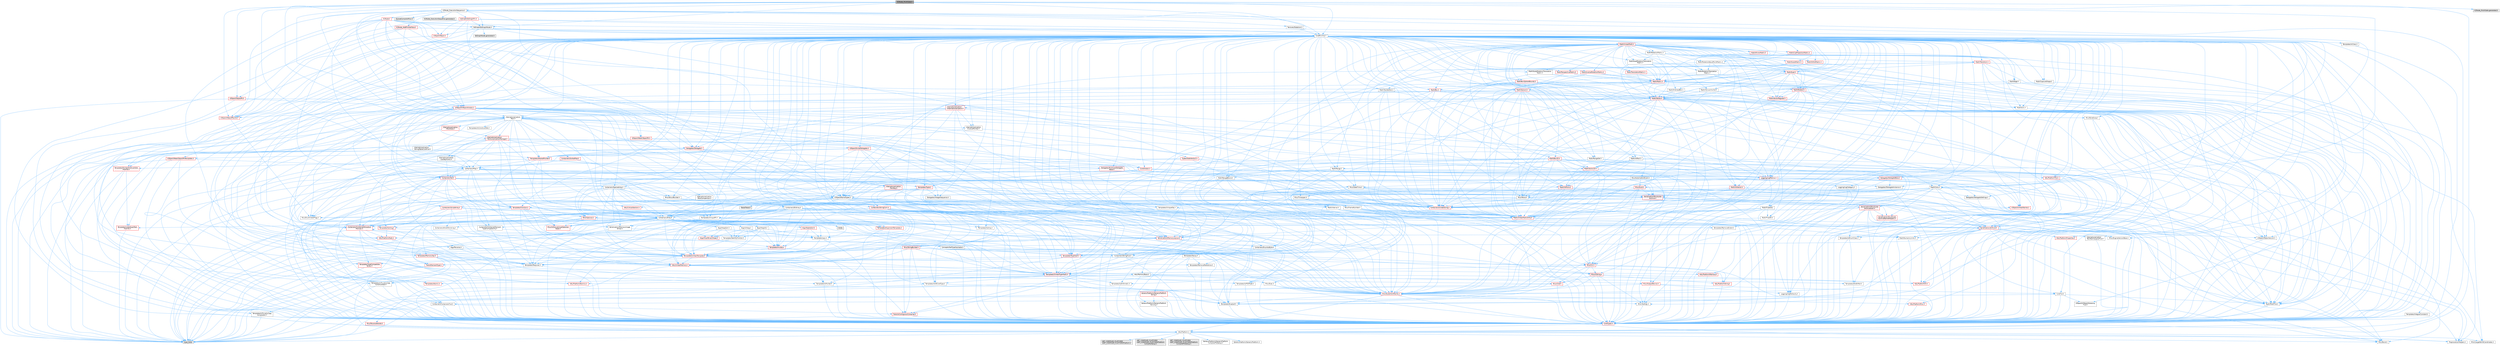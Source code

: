 digraph "K2Node_MultiGate.h"
{
 // INTERACTIVE_SVG=YES
 // LATEX_PDF_SIZE
  bgcolor="transparent";
  edge [fontname=Helvetica,fontsize=10,labelfontname=Helvetica,labelfontsize=10];
  node [fontname=Helvetica,fontsize=10,shape=box,height=0.2,width=0.4];
  Node1 [id="Node000001",label="K2Node_MultiGate.h",height=0.2,width=0.4,color="gray40", fillcolor="grey60", style="filled", fontcolor="black",tooltip=" "];
  Node1 -> Node2 [id="edge1_Node000001_Node000002",color="steelblue1",style="solid",tooltip=" "];
  Node2 [id="Node000002",label="Containers/Array.h",height=0.2,width=0.4,color="grey40", fillcolor="white", style="filled",URL="$df/dd0/Array_8h.html",tooltip=" "];
  Node2 -> Node3 [id="edge2_Node000002_Node000003",color="steelblue1",style="solid",tooltip=" "];
  Node3 [id="Node000003",label="CoreTypes.h",height=0.2,width=0.4,color="red", fillcolor="#FFF0F0", style="filled",URL="$dc/dec/CoreTypes_8h.html",tooltip=" "];
  Node3 -> Node4 [id="edge3_Node000003_Node000004",color="steelblue1",style="solid",tooltip=" "];
  Node4 [id="Node000004",label="HAL/Platform.h",height=0.2,width=0.4,color="grey40", fillcolor="white", style="filled",URL="$d9/dd0/Platform_8h.html",tooltip=" "];
  Node4 -> Node5 [id="edge4_Node000004_Node000005",color="steelblue1",style="solid",tooltip=" "];
  Node5 [id="Node000005",label="Misc/Build.h",height=0.2,width=0.4,color="grey40", fillcolor="white", style="filled",URL="$d3/dbb/Build_8h.html",tooltip=" "];
  Node4 -> Node6 [id="edge5_Node000004_Node000006",color="steelblue1",style="solid",tooltip=" "];
  Node6 [id="Node000006",label="Misc/LargeWorldCoordinates.h",height=0.2,width=0.4,color="grey40", fillcolor="white", style="filled",URL="$d2/dcb/LargeWorldCoordinates_8h.html",tooltip=" "];
  Node4 -> Node7 [id="edge6_Node000004_Node000007",color="steelblue1",style="solid",tooltip=" "];
  Node7 [id="Node000007",label="type_traits",height=0.2,width=0.4,color="grey60", fillcolor="#E0E0E0", style="filled",tooltip=" "];
  Node4 -> Node8 [id="edge7_Node000004_Node000008",color="steelblue1",style="solid",tooltip=" "];
  Node8 [id="Node000008",label="PreprocessorHelpers.h",height=0.2,width=0.4,color="grey40", fillcolor="white", style="filled",URL="$db/ddb/PreprocessorHelpers_8h.html",tooltip=" "];
  Node4 -> Node9 [id="edge8_Node000004_Node000009",color="steelblue1",style="solid",tooltip=" "];
  Node9 [id="Node000009",label="UBT_COMPILED_PLATFORM\l/UBT_COMPILED_PLATFORMPlatform\lCompilerPreSetup.h",height=0.2,width=0.4,color="grey60", fillcolor="#E0E0E0", style="filled",tooltip=" "];
  Node4 -> Node10 [id="edge9_Node000004_Node000010",color="steelblue1",style="solid",tooltip=" "];
  Node10 [id="Node000010",label="GenericPlatform/GenericPlatform\lCompilerPreSetup.h",height=0.2,width=0.4,color="grey40", fillcolor="white", style="filled",URL="$d9/dc8/GenericPlatformCompilerPreSetup_8h.html",tooltip=" "];
  Node4 -> Node11 [id="edge10_Node000004_Node000011",color="steelblue1",style="solid",tooltip=" "];
  Node11 [id="Node000011",label="GenericPlatform/GenericPlatform.h",height=0.2,width=0.4,color="grey40", fillcolor="white", style="filled",URL="$d6/d84/GenericPlatform_8h.html",tooltip=" "];
  Node4 -> Node12 [id="edge11_Node000004_Node000012",color="steelblue1",style="solid",tooltip=" "];
  Node12 [id="Node000012",label="UBT_COMPILED_PLATFORM\l/UBT_COMPILED_PLATFORMPlatform.h",height=0.2,width=0.4,color="grey60", fillcolor="#E0E0E0", style="filled",tooltip=" "];
  Node4 -> Node13 [id="edge12_Node000004_Node000013",color="steelblue1",style="solid",tooltip=" "];
  Node13 [id="Node000013",label="UBT_COMPILED_PLATFORM\l/UBT_COMPILED_PLATFORMPlatform\lCompilerSetup.h",height=0.2,width=0.4,color="grey60", fillcolor="#E0E0E0", style="filled",tooltip=" "];
  Node2 -> Node17 [id="edge13_Node000002_Node000017",color="steelblue1",style="solid",tooltip=" "];
  Node17 [id="Node000017",label="Misc/AssertionMacros.h",height=0.2,width=0.4,color="red", fillcolor="#FFF0F0", style="filled",URL="$d0/dfa/AssertionMacros_8h.html",tooltip=" "];
  Node17 -> Node3 [id="edge14_Node000017_Node000003",color="steelblue1",style="solid",tooltip=" "];
  Node17 -> Node4 [id="edge15_Node000017_Node000004",color="steelblue1",style="solid",tooltip=" "];
  Node17 -> Node18 [id="edge16_Node000017_Node000018",color="steelblue1",style="solid",tooltip=" "];
  Node18 [id="Node000018",label="HAL/PlatformMisc.h",height=0.2,width=0.4,color="red", fillcolor="#FFF0F0", style="filled",URL="$d0/df5/PlatformMisc_8h.html",tooltip=" "];
  Node18 -> Node3 [id="edge17_Node000018_Node000003",color="steelblue1",style="solid",tooltip=" "];
  Node17 -> Node8 [id="edge18_Node000017_Node000008",color="steelblue1",style="solid",tooltip=" "];
  Node17 -> Node54 [id="edge19_Node000017_Node000054",color="steelblue1",style="solid",tooltip=" "];
  Node54 [id="Node000054",label="Templates/EnableIf.h",height=0.2,width=0.4,color="grey40", fillcolor="white", style="filled",URL="$d7/d60/EnableIf_8h.html",tooltip=" "];
  Node54 -> Node3 [id="edge20_Node000054_Node000003",color="steelblue1",style="solid",tooltip=" "];
  Node17 -> Node60 [id="edge21_Node000017_Node000060",color="steelblue1",style="solid",tooltip=" "];
  Node60 [id="Node000060",label="Misc/VarArgs.h",height=0.2,width=0.4,color="grey40", fillcolor="white", style="filled",URL="$d5/d6f/VarArgs_8h.html",tooltip=" "];
  Node60 -> Node3 [id="edge22_Node000060_Node000003",color="steelblue1",style="solid",tooltip=" "];
  Node2 -> Node68 [id="edge23_Node000002_Node000068",color="steelblue1",style="solid",tooltip=" "];
  Node68 [id="Node000068",label="Misc/IntrusiveUnsetOptional\lState.h",height=0.2,width=0.4,color="red", fillcolor="#FFF0F0", style="filled",URL="$d2/d0a/IntrusiveUnsetOptionalState_8h.html",tooltip=" "];
  Node2 -> Node70 [id="edge24_Node000002_Node000070",color="steelblue1",style="solid",tooltip=" "];
  Node70 [id="Node000070",label="Misc/ReverseIterate.h",height=0.2,width=0.4,color="red", fillcolor="#FFF0F0", style="filled",URL="$db/de3/ReverseIterate_8h.html",tooltip=" "];
  Node70 -> Node4 [id="edge25_Node000070_Node000004",color="steelblue1",style="solid",tooltip=" "];
  Node2 -> Node72 [id="edge26_Node000002_Node000072",color="steelblue1",style="solid",tooltip=" "];
  Node72 [id="Node000072",label="HAL/UnrealMemory.h",height=0.2,width=0.4,color="red", fillcolor="#FFF0F0", style="filled",URL="$d9/d96/UnrealMemory_8h.html",tooltip=" "];
  Node72 -> Node3 [id="edge27_Node000072_Node000003",color="steelblue1",style="solid",tooltip=" "];
  Node72 -> Node76 [id="edge28_Node000072_Node000076",color="steelblue1",style="solid",tooltip=" "];
  Node76 [id="Node000076",label="HAL/MemoryBase.h",height=0.2,width=0.4,color="grey40", fillcolor="white", style="filled",URL="$d6/d9f/MemoryBase_8h.html",tooltip=" "];
  Node76 -> Node3 [id="edge29_Node000076_Node000003",color="steelblue1",style="solid",tooltip=" "];
  Node76 -> Node47 [id="edge30_Node000076_Node000047",color="steelblue1",style="solid",tooltip=" "];
  Node47 [id="Node000047",label="HAL/PlatformAtomics.h",height=0.2,width=0.4,color="red", fillcolor="#FFF0F0", style="filled",URL="$d3/d36/PlatformAtomics_8h.html",tooltip=" "];
  Node47 -> Node3 [id="edge31_Node000047_Node000003",color="steelblue1",style="solid",tooltip=" "];
  Node76 -> Node30 [id="edge32_Node000076_Node000030",color="steelblue1",style="solid",tooltip=" "];
  Node30 [id="Node000030",label="HAL/PlatformCrt.h",height=0.2,width=0.4,color="red", fillcolor="#FFF0F0", style="filled",URL="$d8/d75/PlatformCrt_8h.html",tooltip=" "];
  Node76 -> Node77 [id="edge33_Node000076_Node000077",color="steelblue1",style="solid",tooltip=" "];
  Node77 [id="Node000077",label="Misc/Exec.h",height=0.2,width=0.4,color="grey40", fillcolor="white", style="filled",URL="$de/ddb/Exec_8h.html",tooltip=" "];
  Node77 -> Node3 [id="edge34_Node000077_Node000003",color="steelblue1",style="solid",tooltip=" "];
  Node77 -> Node17 [id="edge35_Node000077_Node000017",color="steelblue1",style="solid",tooltip=" "];
  Node76 -> Node78 [id="edge36_Node000076_Node000078",color="steelblue1",style="solid",tooltip=" "];
  Node78 [id="Node000078",label="Misc/OutputDevice.h",height=0.2,width=0.4,color="red", fillcolor="#FFF0F0", style="filled",URL="$d7/d32/OutputDevice_8h.html",tooltip=" "];
  Node78 -> Node25 [id="edge37_Node000078_Node000025",color="steelblue1",style="solid",tooltip=" "];
  Node25 [id="Node000025",label="CoreFwd.h",height=0.2,width=0.4,color="grey40", fillcolor="white", style="filled",URL="$d1/d1e/CoreFwd_8h.html",tooltip=" "];
  Node25 -> Node3 [id="edge38_Node000025_Node000003",color="steelblue1",style="solid",tooltip=" "];
  Node25 -> Node26 [id="edge39_Node000025_Node000026",color="steelblue1",style="solid",tooltip=" "];
  Node26 [id="Node000026",label="Containers/ContainersFwd.h",height=0.2,width=0.4,color="grey40", fillcolor="white", style="filled",URL="$d4/d0a/ContainersFwd_8h.html",tooltip=" "];
  Node26 -> Node4 [id="edge40_Node000026_Node000004",color="steelblue1",style="solid",tooltip=" "];
  Node26 -> Node3 [id="edge41_Node000026_Node000003",color="steelblue1",style="solid",tooltip=" "];
  Node26 -> Node23 [id="edge42_Node000026_Node000023",color="steelblue1",style="solid",tooltip=" "];
  Node23 [id="Node000023",label="Traits/IsContiguousContainer.h",height=0.2,width=0.4,color="red", fillcolor="#FFF0F0", style="filled",URL="$d5/d3c/IsContiguousContainer_8h.html",tooltip=" "];
  Node23 -> Node3 [id="edge43_Node000023_Node000003",color="steelblue1",style="solid",tooltip=" "];
  Node25 -> Node27 [id="edge44_Node000025_Node000027",color="steelblue1",style="solid",tooltip=" "];
  Node27 [id="Node000027",label="Math/MathFwd.h",height=0.2,width=0.4,color="grey40", fillcolor="white", style="filled",URL="$d2/d10/MathFwd_8h.html",tooltip=" "];
  Node27 -> Node4 [id="edge45_Node000027_Node000004",color="steelblue1",style="solid",tooltip=" "];
  Node25 -> Node28 [id="edge46_Node000025_Node000028",color="steelblue1",style="solid",tooltip=" "];
  Node28 [id="Node000028",label="UObject/UObjectHierarchy\lFwd.h",height=0.2,width=0.4,color="grey40", fillcolor="white", style="filled",URL="$d3/d13/UObjectHierarchyFwd_8h.html",tooltip=" "];
  Node78 -> Node3 [id="edge47_Node000078_Node000003",color="steelblue1",style="solid",tooltip=" "];
  Node78 -> Node79 [id="edge48_Node000078_Node000079",color="steelblue1",style="solid",tooltip=" "];
  Node79 [id="Node000079",label="Logging/LogVerbosity.h",height=0.2,width=0.4,color="grey40", fillcolor="white", style="filled",URL="$d2/d8f/LogVerbosity_8h.html",tooltip=" "];
  Node79 -> Node3 [id="edge49_Node000079_Node000003",color="steelblue1",style="solid",tooltip=" "];
  Node78 -> Node60 [id="edge50_Node000078_Node000060",color="steelblue1",style="solid",tooltip=" "];
  Node76 -> Node80 [id="edge51_Node000076_Node000080",color="steelblue1",style="solid",tooltip=" "];
  Node80 [id="Node000080",label="Templates/Atomic.h",height=0.2,width=0.4,color="red", fillcolor="#FFF0F0", style="filled",URL="$d3/d91/Atomic_8h.html",tooltip=" "];
  Node72 -> Node89 [id="edge52_Node000072_Node000089",color="steelblue1",style="solid",tooltip=" "];
  Node89 [id="Node000089",label="HAL/PlatformMemory.h",height=0.2,width=0.4,color="red", fillcolor="#FFF0F0", style="filled",URL="$de/d68/PlatformMemory_8h.html",tooltip=" "];
  Node89 -> Node3 [id="edge53_Node000089_Node000003",color="steelblue1",style="solid",tooltip=" "];
  Node72 -> Node92 [id="edge54_Node000072_Node000092",color="steelblue1",style="solid",tooltip=" "];
  Node92 [id="Node000092",label="Templates/IsPointer.h",height=0.2,width=0.4,color="grey40", fillcolor="white", style="filled",URL="$d7/d05/IsPointer_8h.html",tooltip=" "];
  Node92 -> Node3 [id="edge55_Node000092_Node000003",color="steelblue1",style="solid",tooltip=" "];
  Node2 -> Node93 [id="edge56_Node000002_Node000093",color="steelblue1",style="solid",tooltip=" "];
  Node93 [id="Node000093",label="Templates/UnrealTypeTraits.h",height=0.2,width=0.4,color="red", fillcolor="#FFF0F0", style="filled",URL="$d2/d2d/UnrealTypeTraits_8h.html",tooltip=" "];
  Node93 -> Node3 [id="edge57_Node000093_Node000003",color="steelblue1",style="solid",tooltip=" "];
  Node93 -> Node92 [id="edge58_Node000093_Node000092",color="steelblue1",style="solid",tooltip=" "];
  Node93 -> Node17 [id="edge59_Node000093_Node000017",color="steelblue1",style="solid",tooltip=" "];
  Node93 -> Node85 [id="edge60_Node000093_Node000085",color="steelblue1",style="solid",tooltip=" "];
  Node85 [id="Node000085",label="Templates/AndOrNot.h",height=0.2,width=0.4,color="grey40", fillcolor="white", style="filled",URL="$db/d0a/AndOrNot_8h.html",tooltip=" "];
  Node85 -> Node3 [id="edge61_Node000085_Node000003",color="steelblue1",style="solid",tooltip=" "];
  Node93 -> Node54 [id="edge62_Node000093_Node000054",color="steelblue1",style="solid",tooltip=" "];
  Node93 -> Node94 [id="edge63_Node000093_Node000094",color="steelblue1",style="solid",tooltip=" "];
  Node94 [id="Node000094",label="Templates/IsArithmetic.h",height=0.2,width=0.4,color="grey40", fillcolor="white", style="filled",URL="$d2/d5d/IsArithmetic_8h.html",tooltip=" "];
  Node94 -> Node3 [id="edge64_Node000094_Node000003",color="steelblue1",style="solid",tooltip=" "];
  Node93 -> Node96 [id="edge65_Node000093_Node000096",color="steelblue1",style="solid",tooltip=" "];
  Node96 [id="Node000096",label="Templates/IsPODType.h",height=0.2,width=0.4,color="grey40", fillcolor="white", style="filled",URL="$d7/db1/IsPODType_8h.html",tooltip=" "];
  Node96 -> Node3 [id="edge66_Node000096_Node000003",color="steelblue1",style="solid",tooltip=" "];
  Node93 -> Node97 [id="edge67_Node000093_Node000097",color="steelblue1",style="solid",tooltip=" "];
  Node97 [id="Node000097",label="Templates/IsUECoreType.h",height=0.2,width=0.4,color="grey40", fillcolor="white", style="filled",URL="$d1/db8/IsUECoreType_8h.html",tooltip=" "];
  Node97 -> Node3 [id="edge68_Node000097_Node000003",color="steelblue1",style="solid",tooltip=" "];
  Node97 -> Node7 [id="edge69_Node000097_Node000007",color="steelblue1",style="solid",tooltip=" "];
  Node93 -> Node86 [id="edge70_Node000093_Node000086",color="steelblue1",style="solid",tooltip=" "];
  Node86 [id="Node000086",label="Templates/IsTriviallyCopy\lConstructible.h",height=0.2,width=0.4,color="grey40", fillcolor="white", style="filled",URL="$d3/d78/IsTriviallyCopyConstructible_8h.html",tooltip=" "];
  Node86 -> Node3 [id="edge71_Node000086_Node000003",color="steelblue1",style="solid",tooltip=" "];
  Node86 -> Node7 [id="edge72_Node000086_Node000007",color="steelblue1",style="solid",tooltip=" "];
  Node2 -> Node98 [id="edge73_Node000002_Node000098",color="steelblue1",style="solid",tooltip=" "];
  Node98 [id="Node000098",label="Templates/UnrealTemplate.h",height=0.2,width=0.4,color="red", fillcolor="#FFF0F0", style="filled",URL="$d4/d24/UnrealTemplate_8h.html",tooltip=" "];
  Node98 -> Node3 [id="edge74_Node000098_Node000003",color="steelblue1",style="solid",tooltip=" "];
  Node98 -> Node92 [id="edge75_Node000098_Node000092",color="steelblue1",style="solid",tooltip=" "];
  Node98 -> Node72 [id="edge76_Node000098_Node000072",color="steelblue1",style="solid",tooltip=" "];
  Node98 -> Node93 [id="edge77_Node000098_Node000093",color="steelblue1",style="solid",tooltip=" "];
  Node98 -> Node101 [id="edge78_Node000098_Node000101",color="steelblue1",style="solid",tooltip=" "];
  Node101 [id="Node000101",label="Templates/RemoveReference.h",height=0.2,width=0.4,color="grey40", fillcolor="white", style="filled",URL="$da/dbe/RemoveReference_8h.html",tooltip=" "];
  Node101 -> Node3 [id="edge79_Node000101_Node000003",color="steelblue1",style="solid",tooltip=" "];
  Node98 -> Node62 [id="edge80_Node000098_Node000062",color="steelblue1",style="solid",tooltip=" "];
  Node62 [id="Node000062",label="Templates/Requires.h",height=0.2,width=0.4,color="grey40", fillcolor="white", style="filled",URL="$dc/d96/Requires_8h.html",tooltip=" "];
  Node62 -> Node54 [id="edge81_Node000062_Node000054",color="steelblue1",style="solid",tooltip=" "];
  Node62 -> Node7 [id="edge82_Node000062_Node000007",color="steelblue1",style="solid",tooltip=" "];
  Node98 -> Node102 [id="edge83_Node000098_Node000102",color="steelblue1",style="solid",tooltip=" "];
  Node102 [id="Node000102",label="Templates/TypeCompatible\lBytes.h",height=0.2,width=0.4,color="red", fillcolor="#FFF0F0", style="filled",URL="$df/d0a/TypeCompatibleBytes_8h.html",tooltip=" "];
  Node102 -> Node3 [id="edge84_Node000102_Node000003",color="steelblue1",style="solid",tooltip=" "];
  Node102 -> Node7 [id="edge85_Node000102_Node000007",color="steelblue1",style="solid",tooltip=" "];
  Node98 -> Node23 [id="edge86_Node000098_Node000023",color="steelblue1",style="solid",tooltip=" "];
  Node98 -> Node7 [id="edge87_Node000098_Node000007",color="steelblue1",style="solid",tooltip=" "];
  Node2 -> Node104 [id="edge88_Node000002_Node000104",color="steelblue1",style="solid",tooltip=" "];
  Node104 [id="Node000104",label="Containers/AllowShrinking.h",height=0.2,width=0.4,color="grey40", fillcolor="white", style="filled",URL="$d7/d1a/AllowShrinking_8h.html",tooltip=" "];
  Node104 -> Node3 [id="edge89_Node000104_Node000003",color="steelblue1",style="solid",tooltip=" "];
  Node2 -> Node105 [id="edge90_Node000002_Node000105",color="steelblue1",style="solid",tooltip=" "];
  Node105 [id="Node000105",label="Containers/ContainerAllocation\lPolicies.h",height=0.2,width=0.4,color="red", fillcolor="#FFF0F0", style="filled",URL="$d7/dff/ContainerAllocationPolicies_8h.html",tooltip=" "];
  Node105 -> Node3 [id="edge91_Node000105_Node000003",color="steelblue1",style="solid",tooltip=" "];
  Node105 -> Node105 [id="edge92_Node000105_Node000105",color="steelblue1",style="solid",tooltip=" "];
  Node105 -> Node107 [id="edge93_Node000105_Node000107",color="steelblue1",style="solid",tooltip=" "];
  Node107 [id="Node000107",label="HAL/PlatformMath.h",height=0.2,width=0.4,color="red", fillcolor="#FFF0F0", style="filled",URL="$dc/d53/PlatformMath_8h.html",tooltip=" "];
  Node107 -> Node3 [id="edge94_Node000107_Node000003",color="steelblue1",style="solid",tooltip=" "];
  Node105 -> Node72 [id="edge95_Node000105_Node000072",color="steelblue1",style="solid",tooltip=" "];
  Node105 -> Node40 [id="edge96_Node000105_Node000040",color="steelblue1",style="solid",tooltip=" "];
  Node40 [id="Node000040",label="Math/NumericLimits.h",height=0.2,width=0.4,color="grey40", fillcolor="white", style="filled",URL="$df/d1b/NumericLimits_8h.html",tooltip=" "];
  Node40 -> Node3 [id="edge97_Node000040_Node000003",color="steelblue1",style="solid",tooltip=" "];
  Node105 -> Node17 [id="edge98_Node000105_Node000017",color="steelblue1",style="solid",tooltip=" "];
  Node105 -> Node116 [id="edge99_Node000105_Node000116",color="steelblue1",style="solid",tooltip=" "];
  Node116 [id="Node000116",label="Templates/MemoryOps.h",height=0.2,width=0.4,color="red", fillcolor="#FFF0F0", style="filled",URL="$db/dea/MemoryOps_8h.html",tooltip=" "];
  Node116 -> Node3 [id="edge100_Node000116_Node000003",color="steelblue1",style="solid",tooltip=" "];
  Node116 -> Node72 [id="edge101_Node000116_Node000072",color="steelblue1",style="solid",tooltip=" "];
  Node116 -> Node87 [id="edge102_Node000116_Node000087",color="steelblue1",style="solid",tooltip=" "];
  Node87 [id="Node000087",label="Templates/IsTriviallyCopy\lAssignable.h",height=0.2,width=0.4,color="grey40", fillcolor="white", style="filled",URL="$d2/df2/IsTriviallyCopyAssignable_8h.html",tooltip=" "];
  Node87 -> Node3 [id="edge103_Node000087_Node000003",color="steelblue1",style="solid",tooltip=" "];
  Node87 -> Node7 [id="edge104_Node000087_Node000007",color="steelblue1",style="solid",tooltip=" "];
  Node116 -> Node86 [id="edge105_Node000116_Node000086",color="steelblue1",style="solid",tooltip=" "];
  Node116 -> Node62 [id="edge106_Node000116_Node000062",color="steelblue1",style="solid",tooltip=" "];
  Node116 -> Node93 [id="edge107_Node000116_Node000093",color="steelblue1",style="solid",tooltip=" "];
  Node116 -> Node7 [id="edge108_Node000116_Node000007",color="steelblue1",style="solid",tooltip=" "];
  Node105 -> Node102 [id="edge109_Node000105_Node000102",color="steelblue1",style="solid",tooltip=" "];
  Node105 -> Node7 [id="edge110_Node000105_Node000007",color="steelblue1",style="solid",tooltip=" "];
  Node2 -> Node117 [id="edge111_Node000002_Node000117",color="steelblue1",style="solid",tooltip=" "];
  Node117 [id="Node000117",label="Containers/ContainerElement\lTypeCompatibility.h",height=0.2,width=0.4,color="grey40", fillcolor="white", style="filled",URL="$df/ddf/ContainerElementTypeCompatibility_8h.html",tooltip=" "];
  Node117 -> Node3 [id="edge112_Node000117_Node000003",color="steelblue1",style="solid",tooltip=" "];
  Node117 -> Node93 [id="edge113_Node000117_Node000093",color="steelblue1",style="solid",tooltip=" "];
  Node2 -> Node118 [id="edge114_Node000002_Node000118",color="steelblue1",style="solid",tooltip=" "];
  Node118 [id="Node000118",label="Serialization/Archive.h",height=0.2,width=0.4,color="red", fillcolor="#FFF0F0", style="filled",URL="$d7/d3b/Archive_8h.html",tooltip=" "];
  Node118 -> Node25 [id="edge115_Node000118_Node000025",color="steelblue1",style="solid",tooltip=" "];
  Node118 -> Node3 [id="edge116_Node000118_Node000003",color="steelblue1",style="solid",tooltip=" "];
  Node118 -> Node119 [id="edge117_Node000118_Node000119",color="steelblue1",style="solid",tooltip=" "];
  Node119 [id="Node000119",label="HAL/PlatformProperties.h",height=0.2,width=0.4,color="red", fillcolor="#FFF0F0", style="filled",URL="$d9/db0/PlatformProperties_8h.html",tooltip=" "];
  Node119 -> Node3 [id="edge118_Node000119_Node000003",color="steelblue1",style="solid",tooltip=" "];
  Node118 -> Node122 [id="edge119_Node000118_Node000122",color="steelblue1",style="solid",tooltip=" "];
  Node122 [id="Node000122",label="Internationalization\l/TextNamespaceFwd.h",height=0.2,width=0.4,color="grey40", fillcolor="white", style="filled",URL="$d8/d97/TextNamespaceFwd_8h.html",tooltip=" "];
  Node122 -> Node3 [id="edge120_Node000122_Node000003",color="steelblue1",style="solid",tooltip=" "];
  Node118 -> Node27 [id="edge121_Node000118_Node000027",color="steelblue1",style="solid",tooltip=" "];
  Node118 -> Node17 [id="edge122_Node000118_Node000017",color="steelblue1",style="solid",tooltip=" "];
  Node118 -> Node5 [id="edge123_Node000118_Node000005",color="steelblue1",style="solid",tooltip=" "];
  Node118 -> Node123 [id="edge124_Node000118_Node000123",color="steelblue1",style="solid",tooltip=" "];
  Node123 [id="Node000123",label="Misc/EngineVersionBase.h",height=0.2,width=0.4,color="grey40", fillcolor="white", style="filled",URL="$d5/d2b/EngineVersionBase_8h.html",tooltip=" "];
  Node123 -> Node3 [id="edge125_Node000123_Node000003",color="steelblue1",style="solid",tooltip=" "];
  Node118 -> Node60 [id="edge126_Node000118_Node000060",color="steelblue1",style="solid",tooltip=" "];
  Node118 -> Node54 [id="edge127_Node000118_Node000054",color="steelblue1",style="solid",tooltip=" "];
  Node118 -> Node126 [id="edge128_Node000118_Node000126",color="steelblue1",style="solid",tooltip=" "];
  Node126 [id="Node000126",label="Templates/IsEnumClass.h",height=0.2,width=0.4,color="grey40", fillcolor="white", style="filled",URL="$d7/d15/IsEnumClass_8h.html",tooltip=" "];
  Node126 -> Node3 [id="edge129_Node000126_Node000003",color="steelblue1",style="solid",tooltip=" "];
  Node126 -> Node85 [id="edge130_Node000126_Node000085",color="steelblue1",style="solid",tooltip=" "];
  Node118 -> Node98 [id="edge131_Node000118_Node000098",color="steelblue1",style="solid",tooltip=" "];
  Node118 -> Node127 [id="edge132_Node000118_Node000127",color="steelblue1",style="solid",tooltip=" "];
  Node127 [id="Node000127",label="UObject/ObjectVersion.h",height=0.2,width=0.4,color="grey40", fillcolor="white", style="filled",URL="$da/d63/ObjectVersion_8h.html",tooltip=" "];
  Node127 -> Node3 [id="edge133_Node000127_Node000003",color="steelblue1",style="solid",tooltip=" "];
  Node2 -> Node128 [id="edge134_Node000002_Node000128",color="steelblue1",style="solid",tooltip=" "];
  Node128 [id="Node000128",label="Serialization/MemoryImage\lWriter.h",height=0.2,width=0.4,color="grey40", fillcolor="white", style="filled",URL="$d0/d08/MemoryImageWriter_8h.html",tooltip=" "];
  Node128 -> Node3 [id="edge135_Node000128_Node000003",color="steelblue1",style="solid",tooltip=" "];
  Node128 -> Node129 [id="edge136_Node000128_Node000129",color="steelblue1",style="solid",tooltip=" "];
  Node129 [id="Node000129",label="Serialization/MemoryLayout.h",height=0.2,width=0.4,color="red", fillcolor="#FFF0F0", style="filled",URL="$d7/d66/MemoryLayout_8h.html",tooltip=" "];
  Node129 -> Node132 [id="edge137_Node000129_Node000132",color="steelblue1",style="solid",tooltip=" "];
  Node132 [id="Node000132",label="Containers/EnumAsByte.h",height=0.2,width=0.4,color="grey40", fillcolor="white", style="filled",URL="$d6/d9a/EnumAsByte_8h.html",tooltip=" "];
  Node132 -> Node3 [id="edge138_Node000132_Node000003",color="steelblue1",style="solid",tooltip=" "];
  Node132 -> Node96 [id="edge139_Node000132_Node000096",color="steelblue1",style="solid",tooltip=" "];
  Node132 -> Node133 [id="edge140_Node000132_Node000133",color="steelblue1",style="solid",tooltip=" "];
  Node133 [id="Node000133",label="Templates/TypeHash.h",height=0.2,width=0.4,color="red", fillcolor="#FFF0F0", style="filled",URL="$d1/d62/TypeHash_8h.html",tooltip=" "];
  Node133 -> Node3 [id="edge141_Node000133_Node000003",color="steelblue1",style="solid",tooltip=" "];
  Node133 -> Node62 [id="edge142_Node000133_Node000062",color="steelblue1",style="solid",tooltip=" "];
  Node133 -> Node134 [id="edge143_Node000133_Node000134",color="steelblue1",style="solid",tooltip=" "];
  Node134 [id="Node000134",label="Misc/Crc.h",height=0.2,width=0.4,color="red", fillcolor="#FFF0F0", style="filled",URL="$d4/dd2/Crc_8h.html",tooltip=" "];
  Node134 -> Node3 [id="edge144_Node000134_Node000003",color="steelblue1",style="solid",tooltip=" "];
  Node134 -> Node74 [id="edge145_Node000134_Node000074",color="steelblue1",style="solid",tooltip=" "];
  Node74 [id="Node000074",label="HAL/PlatformString.h",height=0.2,width=0.4,color="red", fillcolor="#FFF0F0", style="filled",URL="$db/db5/PlatformString_8h.html",tooltip=" "];
  Node74 -> Node3 [id="edge146_Node000074_Node000003",color="steelblue1",style="solid",tooltip=" "];
  Node134 -> Node17 [id="edge147_Node000134_Node000017",color="steelblue1",style="solid",tooltip=" "];
  Node134 -> Node135 [id="edge148_Node000134_Node000135",color="steelblue1",style="solid",tooltip=" "];
  Node135 [id="Node000135",label="Misc/CString.h",height=0.2,width=0.4,color="red", fillcolor="#FFF0F0", style="filled",URL="$d2/d49/CString_8h.html",tooltip=" "];
  Node135 -> Node3 [id="edge149_Node000135_Node000003",color="steelblue1",style="solid",tooltip=" "];
  Node135 -> Node30 [id="edge150_Node000135_Node000030",color="steelblue1",style="solid",tooltip=" "];
  Node135 -> Node74 [id="edge151_Node000135_Node000074",color="steelblue1",style="solid",tooltip=" "];
  Node135 -> Node17 [id="edge152_Node000135_Node000017",color="steelblue1",style="solid",tooltip=" "];
  Node135 -> Node136 [id="edge153_Node000135_Node000136",color="steelblue1",style="solid",tooltip=" "];
  Node136 [id="Node000136",label="Misc/Char.h",height=0.2,width=0.4,color="red", fillcolor="#FFF0F0", style="filled",URL="$d0/d58/Char_8h.html",tooltip=" "];
  Node136 -> Node3 [id="edge154_Node000136_Node000003",color="steelblue1",style="solid",tooltip=" "];
  Node136 -> Node7 [id="edge155_Node000136_Node000007",color="steelblue1",style="solid",tooltip=" "];
  Node135 -> Node60 [id="edge156_Node000135_Node000060",color="steelblue1",style="solid",tooltip=" "];
  Node134 -> Node136 [id="edge157_Node000134_Node000136",color="steelblue1",style="solid",tooltip=" "];
  Node134 -> Node93 [id="edge158_Node000134_Node000093",color="steelblue1",style="solid",tooltip=" "];
  Node133 -> Node7 [id="edge159_Node000133_Node000007",color="steelblue1",style="solid",tooltip=" "];
  Node129 -> Node20 [id="edge160_Node000129_Node000020",color="steelblue1",style="solid",tooltip=" "];
  Node20 [id="Node000020",label="Containers/StringFwd.h",height=0.2,width=0.4,color="grey40", fillcolor="white", style="filled",URL="$df/d37/StringFwd_8h.html",tooltip=" "];
  Node20 -> Node3 [id="edge161_Node000020_Node000003",color="steelblue1",style="solid",tooltip=" "];
  Node20 -> Node21 [id="edge162_Node000020_Node000021",color="steelblue1",style="solid",tooltip=" "];
  Node21 [id="Node000021",label="Traits/ElementType.h",height=0.2,width=0.4,color="red", fillcolor="#FFF0F0", style="filled",URL="$d5/d4f/ElementType_8h.html",tooltip=" "];
  Node21 -> Node4 [id="edge163_Node000021_Node000004",color="steelblue1",style="solid",tooltip=" "];
  Node21 -> Node7 [id="edge164_Node000021_Node000007",color="steelblue1",style="solid",tooltip=" "];
  Node20 -> Node23 [id="edge165_Node000020_Node000023",color="steelblue1",style="solid",tooltip=" "];
  Node129 -> Node72 [id="edge166_Node000129_Node000072",color="steelblue1",style="solid",tooltip=" "];
  Node129 -> Node54 [id="edge167_Node000129_Node000054",color="steelblue1",style="solid",tooltip=" "];
  Node129 -> Node98 [id="edge168_Node000129_Node000098",color="steelblue1",style="solid",tooltip=" "];
  Node2 -> Node142 [id="edge169_Node000002_Node000142",color="steelblue1",style="solid",tooltip=" "];
  Node142 [id="Node000142",label="Algo/Heapify.h",height=0.2,width=0.4,color="grey40", fillcolor="white", style="filled",URL="$d0/d2a/Heapify_8h.html",tooltip=" "];
  Node142 -> Node143 [id="edge170_Node000142_Node000143",color="steelblue1",style="solid",tooltip=" "];
  Node143 [id="Node000143",label="Algo/Impl/BinaryHeap.h",height=0.2,width=0.4,color="red", fillcolor="#FFF0F0", style="filled",URL="$d7/da3/Algo_2Impl_2BinaryHeap_8h.html",tooltip=" "];
  Node143 -> Node144 [id="edge171_Node000143_Node000144",color="steelblue1",style="solid",tooltip=" "];
  Node144 [id="Node000144",label="Templates/Invoke.h",height=0.2,width=0.4,color="red", fillcolor="#FFF0F0", style="filled",URL="$d7/deb/Invoke_8h.html",tooltip=" "];
  Node144 -> Node3 [id="edge172_Node000144_Node000003",color="steelblue1",style="solid",tooltip=" "];
  Node144 -> Node98 [id="edge173_Node000144_Node000098",color="steelblue1",style="solid",tooltip=" "];
  Node144 -> Node7 [id="edge174_Node000144_Node000007",color="steelblue1",style="solid",tooltip=" "];
  Node143 -> Node7 [id="edge175_Node000143_Node000007",color="steelblue1",style="solid",tooltip=" "];
  Node142 -> Node148 [id="edge176_Node000142_Node000148",color="steelblue1",style="solid",tooltip=" "];
  Node148 [id="Node000148",label="Templates/IdentityFunctor.h",height=0.2,width=0.4,color="grey40", fillcolor="white", style="filled",URL="$d7/d2e/IdentityFunctor_8h.html",tooltip=" "];
  Node148 -> Node4 [id="edge177_Node000148_Node000004",color="steelblue1",style="solid",tooltip=" "];
  Node142 -> Node144 [id="edge178_Node000142_Node000144",color="steelblue1",style="solid",tooltip=" "];
  Node142 -> Node149 [id="edge179_Node000142_Node000149",color="steelblue1",style="solid",tooltip=" "];
  Node149 [id="Node000149",label="Templates/Less.h",height=0.2,width=0.4,color="grey40", fillcolor="white", style="filled",URL="$de/dc8/Less_8h.html",tooltip=" "];
  Node149 -> Node3 [id="edge180_Node000149_Node000003",color="steelblue1",style="solid",tooltip=" "];
  Node149 -> Node98 [id="edge181_Node000149_Node000098",color="steelblue1",style="solid",tooltip=" "];
  Node142 -> Node98 [id="edge182_Node000142_Node000098",color="steelblue1",style="solid",tooltip=" "];
  Node2 -> Node150 [id="edge183_Node000002_Node000150",color="steelblue1",style="solid",tooltip=" "];
  Node150 [id="Node000150",label="Algo/HeapSort.h",height=0.2,width=0.4,color="grey40", fillcolor="white", style="filled",URL="$d3/d92/HeapSort_8h.html",tooltip=" "];
  Node150 -> Node143 [id="edge184_Node000150_Node000143",color="steelblue1",style="solid",tooltip=" "];
  Node150 -> Node148 [id="edge185_Node000150_Node000148",color="steelblue1",style="solid",tooltip=" "];
  Node150 -> Node149 [id="edge186_Node000150_Node000149",color="steelblue1",style="solid",tooltip=" "];
  Node150 -> Node98 [id="edge187_Node000150_Node000098",color="steelblue1",style="solid",tooltip=" "];
  Node2 -> Node151 [id="edge188_Node000002_Node000151",color="steelblue1",style="solid",tooltip=" "];
  Node151 [id="Node000151",label="Algo/IsHeap.h",height=0.2,width=0.4,color="grey40", fillcolor="white", style="filled",URL="$de/d32/IsHeap_8h.html",tooltip=" "];
  Node151 -> Node143 [id="edge189_Node000151_Node000143",color="steelblue1",style="solid",tooltip=" "];
  Node151 -> Node148 [id="edge190_Node000151_Node000148",color="steelblue1",style="solid",tooltip=" "];
  Node151 -> Node144 [id="edge191_Node000151_Node000144",color="steelblue1",style="solid",tooltip=" "];
  Node151 -> Node149 [id="edge192_Node000151_Node000149",color="steelblue1",style="solid",tooltip=" "];
  Node151 -> Node98 [id="edge193_Node000151_Node000098",color="steelblue1",style="solid",tooltip=" "];
  Node2 -> Node143 [id="edge194_Node000002_Node000143",color="steelblue1",style="solid",tooltip=" "];
  Node2 -> Node152 [id="edge195_Node000002_Node000152",color="steelblue1",style="solid",tooltip=" "];
  Node152 [id="Node000152",label="Algo/StableSort.h",height=0.2,width=0.4,color="red", fillcolor="#FFF0F0", style="filled",URL="$d7/d3c/StableSort_8h.html",tooltip=" "];
  Node152 -> Node148 [id="edge196_Node000152_Node000148",color="steelblue1",style="solid",tooltip=" "];
  Node152 -> Node144 [id="edge197_Node000152_Node000144",color="steelblue1",style="solid",tooltip=" "];
  Node152 -> Node149 [id="edge198_Node000152_Node000149",color="steelblue1",style="solid",tooltip=" "];
  Node152 -> Node98 [id="edge199_Node000152_Node000098",color="steelblue1",style="solid",tooltip=" "];
  Node2 -> Node155 [id="edge200_Node000002_Node000155",color="steelblue1",style="solid",tooltip=" "];
  Node155 [id="Node000155",label="Concepts/GetTypeHashable.h",height=0.2,width=0.4,color="grey40", fillcolor="white", style="filled",URL="$d3/da2/GetTypeHashable_8h.html",tooltip=" "];
  Node155 -> Node3 [id="edge201_Node000155_Node000003",color="steelblue1",style="solid",tooltip=" "];
  Node155 -> Node133 [id="edge202_Node000155_Node000133",color="steelblue1",style="solid",tooltip=" "];
  Node2 -> Node148 [id="edge203_Node000002_Node000148",color="steelblue1",style="solid",tooltip=" "];
  Node2 -> Node144 [id="edge204_Node000002_Node000144",color="steelblue1",style="solid",tooltip=" "];
  Node2 -> Node149 [id="edge205_Node000002_Node000149",color="steelblue1",style="solid",tooltip=" "];
  Node2 -> Node156 [id="edge206_Node000002_Node000156",color="steelblue1",style="solid",tooltip=" "];
  Node156 [id="Node000156",label="Templates/LosesQualifiers\lFromTo.h",height=0.2,width=0.4,color="red", fillcolor="#FFF0F0", style="filled",URL="$d2/db3/LosesQualifiersFromTo_8h.html",tooltip=" "];
  Node156 -> Node7 [id="edge207_Node000156_Node000007",color="steelblue1",style="solid",tooltip=" "];
  Node2 -> Node62 [id="edge208_Node000002_Node000062",color="steelblue1",style="solid",tooltip=" "];
  Node2 -> Node157 [id="edge209_Node000002_Node000157",color="steelblue1",style="solid",tooltip=" "];
  Node157 [id="Node000157",label="Templates/Sorting.h",height=0.2,width=0.4,color="red", fillcolor="#FFF0F0", style="filled",URL="$d3/d9e/Sorting_8h.html",tooltip=" "];
  Node157 -> Node3 [id="edge210_Node000157_Node000003",color="steelblue1",style="solid",tooltip=" "];
  Node157 -> Node107 [id="edge211_Node000157_Node000107",color="steelblue1",style="solid",tooltip=" "];
  Node157 -> Node149 [id="edge212_Node000157_Node000149",color="steelblue1",style="solid",tooltip=" "];
  Node2 -> Node161 [id="edge213_Node000002_Node000161",color="steelblue1",style="solid",tooltip=" "];
  Node161 [id="Node000161",label="Templates/AlignmentTemplates.h",height=0.2,width=0.4,color="red", fillcolor="#FFF0F0", style="filled",URL="$dd/d32/AlignmentTemplates_8h.html",tooltip=" "];
  Node161 -> Node3 [id="edge214_Node000161_Node000003",color="steelblue1",style="solid",tooltip=" "];
  Node161 -> Node92 [id="edge215_Node000161_Node000092",color="steelblue1",style="solid",tooltip=" "];
  Node2 -> Node21 [id="edge216_Node000002_Node000021",color="steelblue1",style="solid",tooltip=" "];
  Node2 -> Node113 [id="edge217_Node000002_Node000113",color="steelblue1",style="solid",tooltip=" "];
  Node113 [id="Node000113",label="limits",height=0.2,width=0.4,color="grey60", fillcolor="#E0E0E0", style="filled",tooltip=" "];
  Node2 -> Node7 [id="edge218_Node000002_Node000007",color="steelblue1",style="solid",tooltip=" "];
  Node1 -> Node162 [id="edge219_Node000001_Node000162",color="steelblue1",style="solid",tooltip=" "];
  Node162 [id="Node000162",label="CoreMinimal.h",height=0.2,width=0.4,color="grey40", fillcolor="white", style="filled",URL="$d7/d67/CoreMinimal_8h.html",tooltip=" "];
  Node162 -> Node3 [id="edge220_Node000162_Node000003",color="steelblue1",style="solid",tooltip=" "];
  Node162 -> Node25 [id="edge221_Node000162_Node000025",color="steelblue1",style="solid",tooltip=" "];
  Node162 -> Node28 [id="edge222_Node000162_Node000028",color="steelblue1",style="solid",tooltip=" "];
  Node162 -> Node26 [id="edge223_Node000162_Node000026",color="steelblue1",style="solid",tooltip=" "];
  Node162 -> Node60 [id="edge224_Node000162_Node000060",color="steelblue1",style="solid",tooltip=" "];
  Node162 -> Node79 [id="edge225_Node000162_Node000079",color="steelblue1",style="solid",tooltip=" "];
  Node162 -> Node78 [id="edge226_Node000162_Node000078",color="steelblue1",style="solid",tooltip=" "];
  Node162 -> Node30 [id="edge227_Node000162_Node000030",color="steelblue1",style="solid",tooltip=" "];
  Node162 -> Node18 [id="edge228_Node000162_Node000018",color="steelblue1",style="solid",tooltip=" "];
  Node162 -> Node17 [id="edge229_Node000162_Node000017",color="steelblue1",style="solid",tooltip=" "];
  Node162 -> Node92 [id="edge230_Node000162_Node000092",color="steelblue1",style="solid",tooltip=" "];
  Node162 -> Node89 [id="edge231_Node000162_Node000089",color="steelblue1",style="solid",tooltip=" "];
  Node162 -> Node47 [id="edge232_Node000162_Node000047",color="steelblue1",style="solid",tooltip=" "];
  Node162 -> Node77 [id="edge233_Node000162_Node000077",color="steelblue1",style="solid",tooltip=" "];
  Node162 -> Node76 [id="edge234_Node000162_Node000076",color="steelblue1",style="solid",tooltip=" "];
  Node162 -> Node72 [id="edge235_Node000162_Node000072",color="steelblue1",style="solid",tooltip=" "];
  Node162 -> Node94 [id="edge236_Node000162_Node000094",color="steelblue1",style="solid",tooltip=" "];
  Node162 -> Node85 [id="edge237_Node000162_Node000085",color="steelblue1",style="solid",tooltip=" "];
  Node162 -> Node96 [id="edge238_Node000162_Node000096",color="steelblue1",style="solid",tooltip=" "];
  Node162 -> Node97 [id="edge239_Node000162_Node000097",color="steelblue1",style="solid",tooltip=" "];
  Node162 -> Node86 [id="edge240_Node000162_Node000086",color="steelblue1",style="solid",tooltip=" "];
  Node162 -> Node93 [id="edge241_Node000162_Node000093",color="steelblue1",style="solid",tooltip=" "];
  Node162 -> Node54 [id="edge242_Node000162_Node000054",color="steelblue1",style="solid",tooltip=" "];
  Node162 -> Node101 [id="edge243_Node000162_Node000101",color="steelblue1",style="solid",tooltip=" "];
  Node162 -> Node163 [id="edge244_Node000162_Node000163",color="steelblue1",style="solid",tooltip=" "];
  Node163 [id="Node000163",label="Templates/IntegralConstant.h",height=0.2,width=0.4,color="grey40", fillcolor="white", style="filled",URL="$db/d1b/IntegralConstant_8h.html",tooltip=" "];
  Node163 -> Node3 [id="edge245_Node000163_Node000003",color="steelblue1",style="solid",tooltip=" "];
  Node162 -> Node164 [id="edge246_Node000162_Node000164",color="steelblue1",style="solid",tooltip=" "];
  Node164 [id="Node000164",label="Templates/IsClass.h",height=0.2,width=0.4,color="grey40", fillcolor="white", style="filled",URL="$db/dcb/IsClass_8h.html",tooltip=" "];
  Node164 -> Node3 [id="edge247_Node000164_Node000003",color="steelblue1",style="solid",tooltip=" "];
  Node162 -> Node102 [id="edge248_Node000162_Node000102",color="steelblue1",style="solid",tooltip=" "];
  Node162 -> Node23 [id="edge249_Node000162_Node000023",color="steelblue1",style="solid",tooltip=" "];
  Node162 -> Node98 [id="edge250_Node000162_Node000098",color="steelblue1",style="solid",tooltip=" "];
  Node162 -> Node40 [id="edge251_Node000162_Node000040",color="steelblue1",style="solid",tooltip=" "];
  Node162 -> Node107 [id="edge252_Node000162_Node000107",color="steelblue1",style="solid",tooltip=" "];
  Node162 -> Node87 [id="edge253_Node000162_Node000087",color="steelblue1",style="solid",tooltip=" "];
  Node162 -> Node116 [id="edge254_Node000162_Node000116",color="steelblue1",style="solid",tooltip=" "];
  Node162 -> Node105 [id="edge255_Node000162_Node000105",color="steelblue1",style="solid",tooltip=" "];
  Node162 -> Node126 [id="edge256_Node000162_Node000126",color="steelblue1",style="solid",tooltip=" "];
  Node162 -> Node119 [id="edge257_Node000162_Node000119",color="steelblue1",style="solid",tooltip=" "];
  Node162 -> Node123 [id="edge258_Node000162_Node000123",color="steelblue1",style="solid",tooltip=" "];
  Node162 -> Node122 [id="edge259_Node000162_Node000122",color="steelblue1",style="solid",tooltip=" "];
  Node162 -> Node118 [id="edge260_Node000162_Node000118",color="steelblue1",style="solid",tooltip=" "];
  Node162 -> Node149 [id="edge261_Node000162_Node000149",color="steelblue1",style="solid",tooltip=" "];
  Node162 -> Node157 [id="edge262_Node000162_Node000157",color="steelblue1",style="solid",tooltip=" "];
  Node162 -> Node136 [id="edge263_Node000162_Node000136",color="steelblue1",style="solid",tooltip=" "];
  Node162 -> Node165 [id="edge264_Node000162_Node000165",color="steelblue1",style="solid",tooltip=" "];
  Node165 [id="Node000165",label="GenericPlatform/GenericPlatform\lStricmp.h",height=0.2,width=0.4,color="grey40", fillcolor="white", style="filled",URL="$d2/d86/GenericPlatformStricmp_8h.html",tooltip=" "];
  Node165 -> Node3 [id="edge265_Node000165_Node000003",color="steelblue1",style="solid",tooltip=" "];
  Node162 -> Node166 [id="edge266_Node000162_Node000166",color="steelblue1",style="solid",tooltip=" "];
  Node166 [id="Node000166",label="GenericPlatform/GenericPlatform\lString.h",height=0.2,width=0.4,color="red", fillcolor="#FFF0F0", style="filled",URL="$dd/d20/GenericPlatformString_8h.html",tooltip=" "];
  Node166 -> Node3 [id="edge267_Node000166_Node000003",color="steelblue1",style="solid",tooltip=" "];
  Node166 -> Node165 [id="edge268_Node000166_Node000165",color="steelblue1",style="solid",tooltip=" "];
  Node166 -> Node54 [id="edge269_Node000166_Node000054",color="steelblue1",style="solid",tooltip=" "];
  Node166 -> Node7 [id="edge270_Node000166_Node000007",color="steelblue1",style="solid",tooltip=" "];
  Node162 -> Node74 [id="edge271_Node000162_Node000074",color="steelblue1",style="solid",tooltip=" "];
  Node162 -> Node135 [id="edge272_Node000162_Node000135",color="steelblue1",style="solid",tooltip=" "];
  Node162 -> Node134 [id="edge273_Node000162_Node000134",color="steelblue1",style="solid",tooltip=" "];
  Node162 -> Node160 [id="edge274_Node000162_Node000160",color="steelblue1",style="solid",tooltip=" "];
  Node160 [id="Node000160",label="Math/UnrealMathUtility.h",height=0.2,width=0.4,color="red", fillcolor="#FFF0F0", style="filled",URL="$db/db8/UnrealMathUtility_8h.html",tooltip=" "];
  Node160 -> Node3 [id="edge275_Node000160_Node000003",color="steelblue1",style="solid",tooltip=" "];
  Node160 -> Node17 [id="edge276_Node000160_Node000017",color="steelblue1",style="solid",tooltip=" "];
  Node160 -> Node107 [id="edge277_Node000160_Node000107",color="steelblue1",style="solid",tooltip=" "];
  Node160 -> Node27 [id="edge278_Node000160_Node000027",color="steelblue1",style="solid",tooltip=" "];
  Node160 -> Node62 [id="edge279_Node000160_Node000062",color="steelblue1",style="solid",tooltip=" "];
  Node162 -> Node169 [id="edge280_Node000162_Node000169",color="steelblue1",style="solid",tooltip=" "];
  Node169 [id="Node000169",label="Containers/UnrealString.h",height=0.2,width=0.4,color="red", fillcolor="#FFF0F0", style="filled",URL="$d5/dba/UnrealString_8h.html",tooltip=" "];
  Node162 -> Node2 [id="edge281_Node000162_Node000002",color="steelblue1",style="solid",tooltip=" "];
  Node162 -> Node173 [id="edge282_Node000162_Node000173",color="steelblue1",style="solid",tooltip=" "];
  Node173 [id="Node000173",label="Misc/FrameNumber.h",height=0.2,width=0.4,color="grey40", fillcolor="white", style="filled",URL="$dd/dbd/FrameNumber_8h.html",tooltip=" "];
  Node173 -> Node3 [id="edge283_Node000173_Node000003",color="steelblue1",style="solid",tooltip=" "];
  Node173 -> Node40 [id="edge284_Node000173_Node000040",color="steelblue1",style="solid",tooltip=" "];
  Node173 -> Node160 [id="edge285_Node000173_Node000160",color="steelblue1",style="solid",tooltip=" "];
  Node173 -> Node54 [id="edge286_Node000173_Node000054",color="steelblue1",style="solid",tooltip=" "];
  Node173 -> Node93 [id="edge287_Node000173_Node000093",color="steelblue1",style="solid",tooltip=" "];
  Node162 -> Node174 [id="edge288_Node000162_Node000174",color="steelblue1",style="solid",tooltip=" "];
  Node174 [id="Node000174",label="Misc/Timespan.h",height=0.2,width=0.4,color="grey40", fillcolor="white", style="filled",URL="$da/dd9/Timespan_8h.html",tooltip=" "];
  Node174 -> Node3 [id="edge289_Node000174_Node000003",color="steelblue1",style="solid",tooltip=" "];
  Node174 -> Node175 [id="edge290_Node000174_Node000175",color="steelblue1",style="solid",tooltip=" "];
  Node175 [id="Node000175",label="Math/Interval.h",height=0.2,width=0.4,color="grey40", fillcolor="white", style="filled",URL="$d1/d55/Interval_8h.html",tooltip=" "];
  Node175 -> Node3 [id="edge291_Node000175_Node000003",color="steelblue1",style="solid",tooltip=" "];
  Node175 -> Node94 [id="edge292_Node000175_Node000094",color="steelblue1",style="solid",tooltip=" "];
  Node175 -> Node93 [id="edge293_Node000175_Node000093",color="steelblue1",style="solid",tooltip=" "];
  Node175 -> Node40 [id="edge294_Node000175_Node000040",color="steelblue1",style="solid",tooltip=" "];
  Node175 -> Node160 [id="edge295_Node000175_Node000160",color="steelblue1",style="solid",tooltip=" "];
  Node174 -> Node160 [id="edge296_Node000174_Node000160",color="steelblue1",style="solid",tooltip=" "];
  Node174 -> Node17 [id="edge297_Node000174_Node000017",color="steelblue1",style="solid",tooltip=" "];
  Node162 -> Node176 [id="edge298_Node000162_Node000176",color="steelblue1",style="solid",tooltip=" "];
  Node176 [id="Node000176",label="Containers/StringConv.h",height=0.2,width=0.4,color="red", fillcolor="#FFF0F0", style="filled",URL="$d3/ddf/StringConv_8h.html",tooltip=" "];
  Node176 -> Node3 [id="edge299_Node000176_Node000003",color="steelblue1",style="solid",tooltip=" "];
  Node176 -> Node17 [id="edge300_Node000176_Node000017",color="steelblue1",style="solid",tooltip=" "];
  Node176 -> Node105 [id="edge301_Node000176_Node000105",color="steelblue1",style="solid",tooltip=" "];
  Node176 -> Node2 [id="edge302_Node000176_Node000002",color="steelblue1",style="solid",tooltip=" "];
  Node176 -> Node135 [id="edge303_Node000176_Node000135",color="steelblue1",style="solid",tooltip=" "];
  Node176 -> Node177 [id="edge304_Node000176_Node000177",color="steelblue1",style="solid",tooltip=" "];
  Node177 [id="Node000177",label="Templates/IsArray.h",height=0.2,width=0.4,color="grey40", fillcolor="white", style="filled",URL="$d8/d8d/IsArray_8h.html",tooltip=" "];
  Node177 -> Node3 [id="edge305_Node000177_Node000003",color="steelblue1",style="solid",tooltip=" "];
  Node176 -> Node98 [id="edge306_Node000176_Node000098",color="steelblue1",style="solid",tooltip=" "];
  Node176 -> Node93 [id="edge307_Node000176_Node000093",color="steelblue1",style="solid",tooltip=" "];
  Node176 -> Node21 [id="edge308_Node000176_Node000021",color="steelblue1",style="solid",tooltip=" "];
  Node176 -> Node23 [id="edge309_Node000176_Node000023",color="steelblue1",style="solid",tooltip=" "];
  Node176 -> Node7 [id="edge310_Node000176_Node000007",color="steelblue1",style="solid",tooltip=" "];
  Node162 -> Node178 [id="edge311_Node000162_Node000178",color="steelblue1",style="solid",tooltip=" "];
  Node178 [id="Node000178",label="UObject/UnrealNames.h",height=0.2,width=0.4,color="red", fillcolor="#FFF0F0", style="filled",URL="$d8/db1/UnrealNames_8h.html",tooltip=" "];
  Node178 -> Node3 [id="edge312_Node000178_Node000003",color="steelblue1",style="solid",tooltip=" "];
  Node162 -> Node180 [id="edge313_Node000162_Node000180",color="steelblue1",style="solid",tooltip=" "];
  Node180 [id="Node000180",label="UObject/NameTypes.h",height=0.2,width=0.4,color="grey40", fillcolor="white", style="filled",URL="$d6/d35/NameTypes_8h.html",tooltip=" "];
  Node180 -> Node3 [id="edge314_Node000180_Node000003",color="steelblue1",style="solid",tooltip=" "];
  Node180 -> Node17 [id="edge315_Node000180_Node000017",color="steelblue1",style="solid",tooltip=" "];
  Node180 -> Node72 [id="edge316_Node000180_Node000072",color="steelblue1",style="solid",tooltip=" "];
  Node180 -> Node93 [id="edge317_Node000180_Node000093",color="steelblue1",style="solid",tooltip=" "];
  Node180 -> Node98 [id="edge318_Node000180_Node000098",color="steelblue1",style="solid",tooltip=" "];
  Node180 -> Node169 [id="edge319_Node000180_Node000169",color="steelblue1",style="solid",tooltip=" "];
  Node180 -> Node181 [id="edge320_Node000180_Node000181",color="steelblue1",style="solid",tooltip=" "];
  Node181 [id="Node000181",label="HAL/CriticalSection.h",height=0.2,width=0.4,color="red", fillcolor="#FFF0F0", style="filled",URL="$d6/d90/CriticalSection_8h.html",tooltip=" "];
  Node180 -> Node176 [id="edge321_Node000180_Node000176",color="steelblue1",style="solid",tooltip=" "];
  Node180 -> Node20 [id="edge322_Node000180_Node000020",color="steelblue1",style="solid",tooltip=" "];
  Node180 -> Node178 [id="edge323_Node000180_Node000178",color="steelblue1",style="solid",tooltip=" "];
  Node180 -> Node80 [id="edge324_Node000180_Node000080",color="steelblue1",style="solid",tooltip=" "];
  Node180 -> Node129 [id="edge325_Node000180_Node000129",color="steelblue1",style="solid",tooltip=" "];
  Node180 -> Node68 [id="edge326_Node000180_Node000068",color="steelblue1",style="solid",tooltip=" "];
  Node180 -> Node184 [id="edge327_Node000180_Node000184",color="steelblue1",style="solid",tooltip=" "];
  Node184 [id="Node000184",label="Misc/StringBuilder.h",height=0.2,width=0.4,color="red", fillcolor="#FFF0F0", style="filled",URL="$d4/d52/StringBuilder_8h.html",tooltip=" "];
  Node184 -> Node20 [id="edge328_Node000184_Node000020",color="steelblue1",style="solid",tooltip=" "];
  Node184 -> Node3 [id="edge329_Node000184_Node000003",color="steelblue1",style="solid",tooltip=" "];
  Node184 -> Node74 [id="edge330_Node000184_Node000074",color="steelblue1",style="solid",tooltip=" "];
  Node184 -> Node72 [id="edge331_Node000184_Node000072",color="steelblue1",style="solid",tooltip=" "];
  Node184 -> Node17 [id="edge332_Node000184_Node000017",color="steelblue1",style="solid",tooltip=" "];
  Node184 -> Node135 [id="edge333_Node000184_Node000135",color="steelblue1",style="solid",tooltip=" "];
  Node184 -> Node54 [id="edge334_Node000184_Node000054",color="steelblue1",style="solid",tooltip=" "];
  Node184 -> Node62 [id="edge335_Node000184_Node000062",color="steelblue1",style="solid",tooltip=" "];
  Node184 -> Node98 [id="edge336_Node000184_Node000098",color="steelblue1",style="solid",tooltip=" "];
  Node184 -> Node93 [id="edge337_Node000184_Node000093",color="steelblue1",style="solid",tooltip=" "];
  Node184 -> Node23 [id="edge338_Node000184_Node000023",color="steelblue1",style="solid",tooltip=" "];
  Node184 -> Node7 [id="edge339_Node000184_Node000007",color="steelblue1",style="solid",tooltip=" "];
  Node180 -> Node53 [id="edge340_Node000180_Node000053",color="steelblue1",style="solid",tooltip=" "];
  Node53 [id="Node000053",label="Trace/Trace.h",height=0.2,width=0.4,color="grey60", fillcolor="#E0E0E0", style="filled",tooltip=" "];
  Node162 -> Node188 [id="edge341_Node000162_Node000188",color="steelblue1",style="solid",tooltip=" "];
  Node188 [id="Node000188",label="Misc/Parse.h",height=0.2,width=0.4,color="grey40", fillcolor="white", style="filled",URL="$dc/d71/Parse_8h.html",tooltip=" "];
  Node188 -> Node20 [id="edge342_Node000188_Node000020",color="steelblue1",style="solid",tooltip=" "];
  Node188 -> Node169 [id="edge343_Node000188_Node000169",color="steelblue1",style="solid",tooltip=" "];
  Node188 -> Node3 [id="edge344_Node000188_Node000003",color="steelblue1",style="solid",tooltip=" "];
  Node188 -> Node30 [id="edge345_Node000188_Node000030",color="steelblue1",style="solid",tooltip=" "];
  Node188 -> Node5 [id="edge346_Node000188_Node000005",color="steelblue1",style="solid",tooltip=" "];
  Node188 -> Node42 [id="edge347_Node000188_Node000042",color="steelblue1",style="solid",tooltip=" "];
  Node42 [id="Node000042",label="Misc/EnumClassFlags.h",height=0.2,width=0.4,color="grey40", fillcolor="white", style="filled",URL="$d8/de7/EnumClassFlags_8h.html",tooltip=" "];
  Node188 -> Node189 [id="edge348_Node000188_Node000189",color="steelblue1",style="solid",tooltip=" "];
  Node189 [id="Node000189",label="Templates/Function.h",height=0.2,width=0.4,color="red", fillcolor="#FFF0F0", style="filled",URL="$df/df5/Function_8h.html",tooltip=" "];
  Node189 -> Node3 [id="edge349_Node000189_Node000003",color="steelblue1",style="solid",tooltip=" "];
  Node189 -> Node17 [id="edge350_Node000189_Node000017",color="steelblue1",style="solid",tooltip=" "];
  Node189 -> Node68 [id="edge351_Node000189_Node000068",color="steelblue1",style="solid",tooltip=" "];
  Node189 -> Node72 [id="edge352_Node000189_Node000072",color="steelblue1",style="solid",tooltip=" "];
  Node189 -> Node93 [id="edge353_Node000189_Node000093",color="steelblue1",style="solid",tooltip=" "];
  Node189 -> Node144 [id="edge354_Node000189_Node000144",color="steelblue1",style="solid",tooltip=" "];
  Node189 -> Node98 [id="edge355_Node000189_Node000098",color="steelblue1",style="solid",tooltip=" "];
  Node189 -> Node62 [id="edge356_Node000189_Node000062",color="steelblue1",style="solid",tooltip=" "];
  Node189 -> Node160 [id="edge357_Node000189_Node000160",color="steelblue1",style="solid",tooltip=" "];
  Node189 -> Node7 [id="edge358_Node000189_Node000007",color="steelblue1",style="solid",tooltip=" "];
  Node162 -> Node161 [id="edge359_Node000162_Node000161",color="steelblue1",style="solid",tooltip=" "];
  Node162 -> Node191 [id="edge360_Node000162_Node000191",color="steelblue1",style="solid",tooltip=" "];
  Node191 [id="Node000191",label="Misc/StructBuilder.h",height=0.2,width=0.4,color="grey40", fillcolor="white", style="filled",URL="$d9/db3/StructBuilder_8h.html",tooltip=" "];
  Node191 -> Node3 [id="edge361_Node000191_Node000003",color="steelblue1",style="solid",tooltip=" "];
  Node191 -> Node160 [id="edge362_Node000191_Node000160",color="steelblue1",style="solid",tooltip=" "];
  Node191 -> Node161 [id="edge363_Node000191_Node000161",color="steelblue1",style="solid",tooltip=" "];
  Node162 -> Node109 [id="edge364_Node000162_Node000109",color="steelblue1",style="solid",tooltip=" "];
  Node109 [id="Node000109",label="Templates/Decay.h",height=0.2,width=0.4,color="grey40", fillcolor="white", style="filled",URL="$dd/d0f/Decay_8h.html",tooltip=" "];
  Node109 -> Node3 [id="edge365_Node000109_Node000003",color="steelblue1",style="solid",tooltip=" "];
  Node109 -> Node101 [id="edge366_Node000109_Node000101",color="steelblue1",style="solid",tooltip=" "];
  Node109 -> Node7 [id="edge367_Node000109_Node000007",color="steelblue1",style="solid",tooltip=" "];
  Node162 -> Node192 [id="edge368_Node000162_Node000192",color="steelblue1",style="solid",tooltip=" "];
  Node192 [id="Node000192",label="Templates/PointerIsConvertible\lFromTo.h",height=0.2,width=0.4,color="red", fillcolor="#FFF0F0", style="filled",URL="$d6/d65/PointerIsConvertibleFromTo_8h.html",tooltip=" "];
  Node192 -> Node3 [id="edge369_Node000192_Node000003",color="steelblue1",style="solid",tooltip=" "];
  Node192 -> Node156 [id="edge370_Node000192_Node000156",color="steelblue1",style="solid",tooltip=" "];
  Node192 -> Node7 [id="edge371_Node000192_Node000007",color="steelblue1",style="solid",tooltip=" "];
  Node162 -> Node144 [id="edge372_Node000162_Node000144",color="steelblue1",style="solid",tooltip=" "];
  Node162 -> Node189 [id="edge373_Node000162_Node000189",color="steelblue1",style="solid",tooltip=" "];
  Node162 -> Node133 [id="edge374_Node000162_Node000133",color="steelblue1",style="solid",tooltip=" "];
  Node162 -> Node193 [id="edge375_Node000162_Node000193",color="steelblue1",style="solid",tooltip=" "];
  Node193 [id="Node000193",label="Containers/ScriptArray.h",height=0.2,width=0.4,color="red", fillcolor="#FFF0F0", style="filled",URL="$dc/daf/ScriptArray_8h.html",tooltip=" "];
  Node193 -> Node3 [id="edge376_Node000193_Node000003",color="steelblue1",style="solid",tooltip=" "];
  Node193 -> Node17 [id="edge377_Node000193_Node000017",color="steelblue1",style="solid",tooltip=" "];
  Node193 -> Node72 [id="edge378_Node000193_Node000072",color="steelblue1",style="solid",tooltip=" "];
  Node193 -> Node104 [id="edge379_Node000193_Node000104",color="steelblue1",style="solid",tooltip=" "];
  Node193 -> Node105 [id="edge380_Node000193_Node000105",color="steelblue1",style="solid",tooltip=" "];
  Node193 -> Node2 [id="edge381_Node000193_Node000002",color="steelblue1",style="solid",tooltip=" "];
  Node162 -> Node194 [id="edge382_Node000162_Node000194",color="steelblue1",style="solid",tooltip=" "];
  Node194 [id="Node000194",label="Containers/BitArray.h",height=0.2,width=0.4,color="grey40", fillcolor="white", style="filled",URL="$d1/de4/BitArray_8h.html",tooltip=" "];
  Node194 -> Node105 [id="edge383_Node000194_Node000105",color="steelblue1",style="solid",tooltip=" "];
  Node194 -> Node3 [id="edge384_Node000194_Node000003",color="steelblue1",style="solid",tooltip=" "];
  Node194 -> Node47 [id="edge385_Node000194_Node000047",color="steelblue1",style="solid",tooltip=" "];
  Node194 -> Node72 [id="edge386_Node000194_Node000072",color="steelblue1",style="solid",tooltip=" "];
  Node194 -> Node160 [id="edge387_Node000194_Node000160",color="steelblue1",style="solid",tooltip=" "];
  Node194 -> Node17 [id="edge388_Node000194_Node000017",color="steelblue1",style="solid",tooltip=" "];
  Node194 -> Node42 [id="edge389_Node000194_Node000042",color="steelblue1",style="solid",tooltip=" "];
  Node194 -> Node118 [id="edge390_Node000194_Node000118",color="steelblue1",style="solid",tooltip=" "];
  Node194 -> Node128 [id="edge391_Node000194_Node000128",color="steelblue1",style="solid",tooltip=" "];
  Node194 -> Node129 [id="edge392_Node000194_Node000129",color="steelblue1",style="solid",tooltip=" "];
  Node194 -> Node54 [id="edge393_Node000194_Node000054",color="steelblue1",style="solid",tooltip=" "];
  Node194 -> Node144 [id="edge394_Node000194_Node000144",color="steelblue1",style="solid",tooltip=" "];
  Node194 -> Node98 [id="edge395_Node000194_Node000098",color="steelblue1",style="solid",tooltip=" "];
  Node194 -> Node93 [id="edge396_Node000194_Node000093",color="steelblue1",style="solid",tooltip=" "];
  Node162 -> Node195 [id="edge397_Node000162_Node000195",color="steelblue1",style="solid",tooltip=" "];
  Node195 [id="Node000195",label="Containers/SparseArray.h",height=0.2,width=0.4,color="grey40", fillcolor="white", style="filled",URL="$d5/dbf/SparseArray_8h.html",tooltip=" "];
  Node195 -> Node3 [id="edge398_Node000195_Node000003",color="steelblue1",style="solid",tooltip=" "];
  Node195 -> Node17 [id="edge399_Node000195_Node000017",color="steelblue1",style="solid",tooltip=" "];
  Node195 -> Node72 [id="edge400_Node000195_Node000072",color="steelblue1",style="solid",tooltip=" "];
  Node195 -> Node93 [id="edge401_Node000195_Node000093",color="steelblue1",style="solid",tooltip=" "];
  Node195 -> Node98 [id="edge402_Node000195_Node000098",color="steelblue1",style="solid",tooltip=" "];
  Node195 -> Node105 [id="edge403_Node000195_Node000105",color="steelblue1",style="solid",tooltip=" "];
  Node195 -> Node149 [id="edge404_Node000195_Node000149",color="steelblue1",style="solid",tooltip=" "];
  Node195 -> Node2 [id="edge405_Node000195_Node000002",color="steelblue1",style="solid",tooltip=" "];
  Node195 -> Node160 [id="edge406_Node000195_Node000160",color="steelblue1",style="solid",tooltip=" "];
  Node195 -> Node193 [id="edge407_Node000195_Node000193",color="steelblue1",style="solid",tooltip=" "];
  Node195 -> Node194 [id="edge408_Node000195_Node000194",color="steelblue1",style="solid",tooltip=" "];
  Node195 -> Node196 [id="edge409_Node000195_Node000196",color="steelblue1",style="solid",tooltip=" "];
  Node196 [id="Node000196",label="Serialization/Structured\lArchive.h",height=0.2,width=0.4,color="red", fillcolor="#FFF0F0", style="filled",URL="$d9/d1e/StructuredArchive_8h.html",tooltip=" "];
  Node196 -> Node2 [id="edge410_Node000196_Node000002",color="steelblue1",style="solid",tooltip=" "];
  Node196 -> Node105 [id="edge411_Node000196_Node000105",color="steelblue1",style="solid",tooltip=" "];
  Node196 -> Node3 [id="edge412_Node000196_Node000003",color="steelblue1",style="solid",tooltip=" "];
  Node196 -> Node5 [id="edge413_Node000196_Node000005",color="steelblue1",style="solid",tooltip=" "];
  Node196 -> Node118 [id="edge414_Node000196_Node000118",color="steelblue1",style="solid",tooltip=" "];
  Node196 -> Node199 [id="edge415_Node000196_Node000199",color="steelblue1",style="solid",tooltip=" "];
  Node199 [id="Node000199",label="Serialization/Structured\lArchiveNameHelpers.h",height=0.2,width=0.4,color="red", fillcolor="#FFF0F0", style="filled",URL="$d0/d7b/StructuredArchiveNameHelpers_8h.html",tooltip=" "];
  Node199 -> Node3 [id="edge416_Node000199_Node000003",color="steelblue1",style="solid",tooltip=" "];
  Node196 -> Node203 [id="edge417_Node000196_Node000203",color="steelblue1",style="solid",tooltip=" "];
  Node203 [id="Node000203",label="Serialization/Structured\lArchiveSlots.h",height=0.2,width=0.4,color="red", fillcolor="#FFF0F0", style="filled",URL="$d2/d87/StructuredArchiveSlots_8h.html",tooltip=" "];
  Node203 -> Node2 [id="edge418_Node000203_Node000002",color="steelblue1",style="solid",tooltip=" "];
  Node203 -> Node3 [id="edge419_Node000203_Node000003",color="steelblue1",style="solid",tooltip=" "];
  Node203 -> Node5 [id="edge420_Node000203_Node000005",color="steelblue1",style="solid",tooltip=" "];
  Node203 -> Node204 [id="edge421_Node000203_Node000204",color="steelblue1",style="solid",tooltip=" "];
  Node204 [id="Node000204",label="Misc/Optional.h",height=0.2,width=0.4,color="red", fillcolor="#FFF0F0", style="filled",URL="$d2/dae/Optional_8h.html",tooltip=" "];
  Node204 -> Node3 [id="edge422_Node000204_Node000003",color="steelblue1",style="solid",tooltip=" "];
  Node204 -> Node17 [id="edge423_Node000204_Node000017",color="steelblue1",style="solid",tooltip=" "];
  Node204 -> Node68 [id="edge424_Node000204_Node000068",color="steelblue1",style="solid",tooltip=" "];
  Node204 -> Node116 [id="edge425_Node000204_Node000116",color="steelblue1",style="solid",tooltip=" "];
  Node204 -> Node98 [id="edge426_Node000204_Node000098",color="steelblue1",style="solid",tooltip=" "];
  Node204 -> Node118 [id="edge427_Node000204_Node000118",color="steelblue1",style="solid",tooltip=" "];
  Node203 -> Node118 [id="edge428_Node000203_Node000118",color="steelblue1",style="solid",tooltip=" "];
  Node203 -> Node199 [id="edge429_Node000203_Node000199",color="steelblue1",style="solid",tooltip=" "];
  Node203 -> Node54 [id="edge430_Node000203_Node000054",color="steelblue1",style="solid",tooltip=" "];
  Node203 -> Node126 [id="edge431_Node000203_Node000126",color="steelblue1",style="solid",tooltip=" "];
  Node196 -> Node207 [id="edge432_Node000196_Node000207",color="steelblue1",style="solid",tooltip=" "];
  Node207 [id="Node000207",label="Templates/UniqueObj.h",height=0.2,width=0.4,color="grey40", fillcolor="white", style="filled",URL="$da/d95/UniqueObj_8h.html",tooltip=" "];
  Node207 -> Node3 [id="edge433_Node000207_Node000003",color="steelblue1",style="solid",tooltip=" "];
  Node207 -> Node208 [id="edge434_Node000207_Node000208",color="steelblue1",style="solid",tooltip=" "];
  Node208 [id="Node000208",label="Templates/UniquePtr.h",height=0.2,width=0.4,color="grey40", fillcolor="white", style="filled",URL="$de/d1a/UniquePtr_8h.html",tooltip=" "];
  Node208 -> Node3 [id="edge435_Node000208_Node000003",color="steelblue1",style="solid",tooltip=" "];
  Node208 -> Node98 [id="edge436_Node000208_Node000098",color="steelblue1",style="solid",tooltip=" "];
  Node208 -> Node177 [id="edge437_Node000208_Node000177",color="steelblue1",style="solid",tooltip=" "];
  Node208 -> Node209 [id="edge438_Node000208_Node000209",color="steelblue1",style="solid",tooltip=" "];
  Node209 [id="Node000209",label="Templates/RemoveExtent.h",height=0.2,width=0.4,color="grey40", fillcolor="white", style="filled",URL="$dc/de9/RemoveExtent_8h.html",tooltip=" "];
  Node209 -> Node3 [id="edge439_Node000209_Node000003",color="steelblue1",style="solid",tooltip=" "];
  Node208 -> Node62 [id="edge440_Node000208_Node000062",color="steelblue1",style="solid",tooltip=" "];
  Node208 -> Node129 [id="edge441_Node000208_Node000129",color="steelblue1",style="solid",tooltip=" "];
  Node208 -> Node7 [id="edge442_Node000208_Node000007",color="steelblue1",style="solid",tooltip=" "];
  Node195 -> Node128 [id="edge443_Node000195_Node000128",color="steelblue1",style="solid",tooltip=" "];
  Node195 -> Node169 [id="edge444_Node000195_Node000169",color="steelblue1",style="solid",tooltip=" "];
  Node195 -> Node68 [id="edge445_Node000195_Node000068",color="steelblue1",style="solid",tooltip=" "];
  Node162 -> Node211 [id="edge446_Node000162_Node000211",color="steelblue1",style="solid",tooltip=" "];
  Node211 [id="Node000211",label="Containers/Set.h",height=0.2,width=0.4,color="red", fillcolor="#FFF0F0", style="filled",URL="$d4/d45/Set_8h.html",tooltip=" "];
  Node211 -> Node105 [id="edge447_Node000211_Node000105",color="steelblue1",style="solid",tooltip=" "];
  Node211 -> Node117 [id="edge448_Node000211_Node000117",color="steelblue1",style="solid",tooltip=" "];
  Node211 -> Node195 [id="edge449_Node000211_Node000195",color="steelblue1",style="solid",tooltip=" "];
  Node211 -> Node26 [id="edge450_Node000211_Node000026",color="steelblue1",style="solid",tooltip=" "];
  Node211 -> Node160 [id="edge451_Node000211_Node000160",color="steelblue1",style="solid",tooltip=" "];
  Node211 -> Node17 [id="edge452_Node000211_Node000017",color="steelblue1",style="solid",tooltip=" "];
  Node211 -> Node191 [id="edge453_Node000211_Node000191",color="steelblue1",style="solid",tooltip=" "];
  Node211 -> Node128 [id="edge454_Node000211_Node000128",color="steelblue1",style="solid",tooltip=" "];
  Node211 -> Node196 [id="edge455_Node000211_Node000196",color="steelblue1",style="solid",tooltip=" "];
  Node211 -> Node189 [id="edge456_Node000211_Node000189",color="steelblue1",style="solid",tooltip=" "];
  Node211 -> Node157 [id="edge457_Node000211_Node000157",color="steelblue1",style="solid",tooltip=" "];
  Node211 -> Node133 [id="edge458_Node000211_Node000133",color="steelblue1",style="solid",tooltip=" "];
  Node211 -> Node98 [id="edge459_Node000211_Node000098",color="steelblue1",style="solid",tooltip=" "];
  Node211 -> Node7 [id="edge460_Node000211_Node000007",color="steelblue1",style="solid",tooltip=" "];
  Node162 -> Node214 [id="edge461_Node000162_Node000214",color="steelblue1",style="solid",tooltip=" "];
  Node214 [id="Node000214",label="Algo/Reverse.h",height=0.2,width=0.4,color="grey40", fillcolor="white", style="filled",URL="$d5/d93/Reverse_8h.html",tooltip=" "];
  Node214 -> Node3 [id="edge462_Node000214_Node000003",color="steelblue1",style="solid",tooltip=" "];
  Node214 -> Node98 [id="edge463_Node000214_Node000098",color="steelblue1",style="solid",tooltip=" "];
  Node162 -> Node215 [id="edge464_Node000162_Node000215",color="steelblue1",style="solid",tooltip=" "];
  Node215 [id="Node000215",label="Containers/Map.h",height=0.2,width=0.4,color="grey40", fillcolor="white", style="filled",URL="$df/d79/Map_8h.html",tooltip=" "];
  Node215 -> Node3 [id="edge465_Node000215_Node000003",color="steelblue1",style="solid",tooltip=" "];
  Node215 -> Node214 [id="edge466_Node000215_Node000214",color="steelblue1",style="solid",tooltip=" "];
  Node215 -> Node117 [id="edge467_Node000215_Node000117",color="steelblue1",style="solid",tooltip=" "];
  Node215 -> Node211 [id="edge468_Node000215_Node000211",color="steelblue1",style="solid",tooltip=" "];
  Node215 -> Node169 [id="edge469_Node000215_Node000169",color="steelblue1",style="solid",tooltip=" "];
  Node215 -> Node17 [id="edge470_Node000215_Node000017",color="steelblue1",style="solid",tooltip=" "];
  Node215 -> Node191 [id="edge471_Node000215_Node000191",color="steelblue1",style="solid",tooltip=" "];
  Node215 -> Node189 [id="edge472_Node000215_Node000189",color="steelblue1",style="solid",tooltip=" "];
  Node215 -> Node157 [id="edge473_Node000215_Node000157",color="steelblue1",style="solid",tooltip=" "];
  Node215 -> Node216 [id="edge474_Node000215_Node000216",color="steelblue1",style="solid",tooltip=" "];
  Node216 [id="Node000216",label="Templates/Tuple.h",height=0.2,width=0.4,color="red", fillcolor="#FFF0F0", style="filled",URL="$d2/d4f/Tuple_8h.html",tooltip=" "];
  Node216 -> Node3 [id="edge475_Node000216_Node000003",color="steelblue1",style="solid",tooltip=" "];
  Node216 -> Node98 [id="edge476_Node000216_Node000098",color="steelblue1",style="solid",tooltip=" "];
  Node216 -> Node217 [id="edge477_Node000216_Node000217",color="steelblue1",style="solid",tooltip=" "];
  Node217 [id="Node000217",label="Delegates/IntegerSequence.h",height=0.2,width=0.4,color="grey40", fillcolor="white", style="filled",URL="$d2/dcc/IntegerSequence_8h.html",tooltip=" "];
  Node217 -> Node3 [id="edge478_Node000217_Node000003",color="steelblue1",style="solid",tooltip=" "];
  Node216 -> Node144 [id="edge479_Node000216_Node000144",color="steelblue1",style="solid",tooltip=" "];
  Node216 -> Node196 [id="edge480_Node000216_Node000196",color="steelblue1",style="solid",tooltip=" "];
  Node216 -> Node129 [id="edge481_Node000216_Node000129",color="steelblue1",style="solid",tooltip=" "];
  Node216 -> Node62 [id="edge482_Node000216_Node000062",color="steelblue1",style="solid",tooltip=" "];
  Node216 -> Node133 [id="edge483_Node000216_Node000133",color="steelblue1",style="solid",tooltip=" "];
  Node216 -> Node7 [id="edge484_Node000216_Node000007",color="steelblue1",style="solid",tooltip=" "];
  Node215 -> Node98 [id="edge485_Node000215_Node000098",color="steelblue1",style="solid",tooltip=" "];
  Node215 -> Node93 [id="edge486_Node000215_Node000093",color="steelblue1",style="solid",tooltip=" "];
  Node215 -> Node7 [id="edge487_Node000215_Node000007",color="steelblue1",style="solid",tooltip=" "];
  Node162 -> Node219 [id="edge488_Node000162_Node000219",color="steelblue1",style="solid",tooltip=" "];
  Node219 [id="Node000219",label="Math/IntPoint.h",height=0.2,width=0.4,color="red", fillcolor="#FFF0F0", style="filled",URL="$d3/df7/IntPoint_8h.html",tooltip=" "];
  Node219 -> Node3 [id="edge489_Node000219_Node000003",color="steelblue1",style="solid",tooltip=" "];
  Node219 -> Node17 [id="edge490_Node000219_Node000017",color="steelblue1",style="solid",tooltip=" "];
  Node219 -> Node188 [id="edge491_Node000219_Node000188",color="steelblue1",style="solid",tooltip=" "];
  Node219 -> Node27 [id="edge492_Node000219_Node000027",color="steelblue1",style="solid",tooltip=" "];
  Node219 -> Node160 [id="edge493_Node000219_Node000160",color="steelblue1",style="solid",tooltip=" "];
  Node219 -> Node169 [id="edge494_Node000219_Node000169",color="steelblue1",style="solid",tooltip=" "];
  Node219 -> Node196 [id="edge495_Node000219_Node000196",color="steelblue1",style="solid",tooltip=" "];
  Node219 -> Node133 [id="edge496_Node000219_Node000133",color="steelblue1",style="solid",tooltip=" "];
  Node162 -> Node221 [id="edge497_Node000162_Node000221",color="steelblue1",style="solid",tooltip=" "];
  Node221 [id="Node000221",label="Math/IntVector.h",height=0.2,width=0.4,color="red", fillcolor="#FFF0F0", style="filled",URL="$d7/d44/IntVector_8h.html",tooltip=" "];
  Node221 -> Node3 [id="edge498_Node000221_Node000003",color="steelblue1",style="solid",tooltip=" "];
  Node221 -> Node134 [id="edge499_Node000221_Node000134",color="steelblue1",style="solid",tooltip=" "];
  Node221 -> Node188 [id="edge500_Node000221_Node000188",color="steelblue1",style="solid",tooltip=" "];
  Node221 -> Node27 [id="edge501_Node000221_Node000027",color="steelblue1",style="solid",tooltip=" "];
  Node221 -> Node160 [id="edge502_Node000221_Node000160",color="steelblue1",style="solid",tooltip=" "];
  Node221 -> Node169 [id="edge503_Node000221_Node000169",color="steelblue1",style="solid",tooltip=" "];
  Node221 -> Node196 [id="edge504_Node000221_Node000196",color="steelblue1",style="solid",tooltip=" "];
  Node162 -> Node222 [id="edge505_Node000162_Node000222",color="steelblue1",style="solid",tooltip=" "];
  Node222 [id="Node000222",label="Logging/LogCategory.h",height=0.2,width=0.4,color="grey40", fillcolor="white", style="filled",URL="$d9/d36/LogCategory_8h.html",tooltip=" "];
  Node222 -> Node3 [id="edge506_Node000222_Node000003",color="steelblue1",style="solid",tooltip=" "];
  Node222 -> Node79 [id="edge507_Node000222_Node000079",color="steelblue1",style="solid",tooltip=" "];
  Node222 -> Node180 [id="edge508_Node000222_Node000180",color="steelblue1",style="solid",tooltip=" "];
  Node162 -> Node223 [id="edge509_Node000162_Node000223",color="steelblue1",style="solid",tooltip=" "];
  Node223 [id="Node000223",label="Logging/LogMacros.h",height=0.2,width=0.4,color="red", fillcolor="#FFF0F0", style="filled",URL="$d0/d16/LogMacros_8h.html",tooltip=" "];
  Node223 -> Node169 [id="edge510_Node000223_Node000169",color="steelblue1",style="solid",tooltip=" "];
  Node223 -> Node3 [id="edge511_Node000223_Node000003",color="steelblue1",style="solid",tooltip=" "];
  Node223 -> Node8 [id="edge512_Node000223_Node000008",color="steelblue1",style="solid",tooltip=" "];
  Node223 -> Node222 [id="edge513_Node000223_Node000222",color="steelblue1",style="solid",tooltip=" "];
  Node223 -> Node79 [id="edge514_Node000223_Node000079",color="steelblue1",style="solid",tooltip=" "];
  Node223 -> Node17 [id="edge515_Node000223_Node000017",color="steelblue1",style="solid",tooltip=" "];
  Node223 -> Node5 [id="edge516_Node000223_Node000005",color="steelblue1",style="solid",tooltip=" "];
  Node223 -> Node60 [id="edge517_Node000223_Node000060",color="steelblue1",style="solid",tooltip=" "];
  Node223 -> Node54 [id="edge518_Node000223_Node000054",color="steelblue1",style="solid",tooltip=" "];
  Node223 -> Node7 [id="edge519_Node000223_Node000007",color="steelblue1",style="solid",tooltip=" "];
  Node162 -> Node226 [id="edge520_Node000162_Node000226",color="steelblue1",style="solid",tooltip=" "];
  Node226 [id="Node000226",label="Math/Vector2D.h",height=0.2,width=0.4,color="red", fillcolor="#FFF0F0", style="filled",URL="$d3/db0/Vector2D_8h.html",tooltip=" "];
  Node226 -> Node3 [id="edge521_Node000226_Node000003",color="steelblue1",style="solid",tooltip=" "];
  Node226 -> Node27 [id="edge522_Node000226_Node000027",color="steelblue1",style="solid",tooltip=" "];
  Node226 -> Node17 [id="edge523_Node000226_Node000017",color="steelblue1",style="solid",tooltip=" "];
  Node226 -> Node134 [id="edge524_Node000226_Node000134",color="steelblue1",style="solid",tooltip=" "];
  Node226 -> Node160 [id="edge525_Node000226_Node000160",color="steelblue1",style="solid",tooltip=" "];
  Node226 -> Node169 [id="edge526_Node000226_Node000169",color="steelblue1",style="solid",tooltip=" "];
  Node226 -> Node188 [id="edge527_Node000226_Node000188",color="steelblue1",style="solid",tooltip=" "];
  Node226 -> Node219 [id="edge528_Node000226_Node000219",color="steelblue1",style="solid",tooltip=" "];
  Node226 -> Node223 [id="edge529_Node000226_Node000223",color="steelblue1",style="solid",tooltip=" "];
  Node226 -> Node7 [id="edge530_Node000226_Node000007",color="steelblue1",style="solid",tooltip=" "];
  Node162 -> Node230 [id="edge531_Node000162_Node000230",color="steelblue1",style="solid",tooltip=" "];
  Node230 [id="Node000230",label="Math/IntRect.h",height=0.2,width=0.4,color="grey40", fillcolor="white", style="filled",URL="$d7/d53/IntRect_8h.html",tooltip=" "];
  Node230 -> Node3 [id="edge532_Node000230_Node000003",color="steelblue1",style="solid",tooltip=" "];
  Node230 -> Node27 [id="edge533_Node000230_Node000027",color="steelblue1",style="solid",tooltip=" "];
  Node230 -> Node160 [id="edge534_Node000230_Node000160",color="steelblue1",style="solid",tooltip=" "];
  Node230 -> Node169 [id="edge535_Node000230_Node000169",color="steelblue1",style="solid",tooltip=" "];
  Node230 -> Node219 [id="edge536_Node000230_Node000219",color="steelblue1",style="solid",tooltip=" "];
  Node230 -> Node226 [id="edge537_Node000230_Node000226",color="steelblue1",style="solid",tooltip=" "];
  Node162 -> Node231 [id="edge538_Node000162_Node000231",color="steelblue1",style="solid",tooltip=" "];
  Node231 [id="Node000231",label="Misc/ByteSwap.h",height=0.2,width=0.4,color="grey40", fillcolor="white", style="filled",URL="$dc/dd7/ByteSwap_8h.html",tooltip=" "];
  Node231 -> Node3 [id="edge539_Node000231_Node000003",color="steelblue1",style="solid",tooltip=" "];
  Node231 -> Node30 [id="edge540_Node000231_Node000030",color="steelblue1",style="solid",tooltip=" "];
  Node162 -> Node132 [id="edge541_Node000162_Node000132",color="steelblue1",style="solid",tooltip=" "];
  Node162 -> Node232 [id="edge542_Node000162_Node000232",color="steelblue1",style="solid",tooltip=" "];
  Node232 [id="Node000232",label="HAL/PlatformTLS.h",height=0.2,width=0.4,color="red", fillcolor="#FFF0F0", style="filled",URL="$d0/def/PlatformTLS_8h.html",tooltip=" "];
  Node232 -> Node3 [id="edge543_Node000232_Node000003",color="steelblue1",style="solid",tooltip=" "];
  Node162 -> Node235 [id="edge544_Node000162_Node000235",color="steelblue1",style="solid",tooltip=" "];
  Node235 [id="Node000235",label="CoreGlobals.h",height=0.2,width=0.4,color="red", fillcolor="#FFF0F0", style="filled",URL="$d5/d8c/CoreGlobals_8h.html",tooltip=" "];
  Node235 -> Node169 [id="edge545_Node000235_Node000169",color="steelblue1",style="solid",tooltip=" "];
  Node235 -> Node3 [id="edge546_Node000235_Node000003",color="steelblue1",style="solid",tooltip=" "];
  Node235 -> Node232 [id="edge547_Node000235_Node000232",color="steelblue1",style="solid",tooltip=" "];
  Node235 -> Node223 [id="edge548_Node000235_Node000223",color="steelblue1",style="solid",tooltip=" "];
  Node235 -> Node5 [id="edge549_Node000235_Node000005",color="steelblue1",style="solid",tooltip=" "];
  Node235 -> Node42 [id="edge550_Node000235_Node000042",color="steelblue1",style="solid",tooltip=" "];
  Node235 -> Node78 [id="edge551_Node000235_Node000078",color="steelblue1",style="solid",tooltip=" "];
  Node235 -> Node80 [id="edge552_Node000235_Node000080",color="steelblue1",style="solid",tooltip=" "];
  Node235 -> Node180 [id="edge553_Node000235_Node000180",color="steelblue1",style="solid",tooltip=" "];
  Node162 -> Node236 [id="edge554_Node000162_Node000236",color="steelblue1",style="solid",tooltip=" "];
  Node236 [id="Node000236",label="Templates/SharedPointer.h",height=0.2,width=0.4,color="red", fillcolor="#FFF0F0", style="filled",URL="$d2/d17/SharedPointer_8h.html",tooltip=" "];
  Node236 -> Node3 [id="edge555_Node000236_Node000003",color="steelblue1",style="solid",tooltip=" "];
  Node236 -> Node68 [id="edge556_Node000236_Node000068",color="steelblue1",style="solid",tooltip=" "];
  Node236 -> Node192 [id="edge557_Node000236_Node000192",color="steelblue1",style="solid",tooltip=" "];
  Node236 -> Node17 [id="edge558_Node000236_Node000017",color="steelblue1",style="solid",tooltip=" "];
  Node236 -> Node72 [id="edge559_Node000236_Node000072",color="steelblue1",style="solid",tooltip=" "];
  Node236 -> Node2 [id="edge560_Node000236_Node000002",color="steelblue1",style="solid",tooltip=" "];
  Node236 -> Node215 [id="edge561_Node000236_Node000215",color="steelblue1",style="solid",tooltip=" "];
  Node236 -> Node235 [id="edge562_Node000236_Node000235",color="steelblue1",style="solid",tooltip=" "];
  Node162 -> Node241 [id="edge563_Node000162_Node000241",color="steelblue1",style="solid",tooltip=" "];
  Node241 [id="Node000241",label="Internationalization\l/CulturePointer.h",height=0.2,width=0.4,color="grey40", fillcolor="white", style="filled",URL="$d6/dbe/CulturePointer_8h.html",tooltip=" "];
  Node241 -> Node3 [id="edge564_Node000241_Node000003",color="steelblue1",style="solid",tooltip=" "];
  Node241 -> Node236 [id="edge565_Node000241_Node000236",color="steelblue1",style="solid",tooltip=" "];
  Node162 -> Node242 [id="edge566_Node000162_Node000242",color="steelblue1",style="solid",tooltip=" "];
  Node242 [id="Node000242",label="UObject/WeakObjectPtrTemplates.h",height=0.2,width=0.4,color="red", fillcolor="#FFF0F0", style="filled",URL="$d8/d3b/WeakObjectPtrTemplates_8h.html",tooltip=" "];
  Node242 -> Node3 [id="edge567_Node000242_Node000003",color="steelblue1",style="solid",tooltip=" "];
  Node242 -> Node156 [id="edge568_Node000242_Node000156",color="steelblue1",style="solid",tooltip=" "];
  Node242 -> Node62 [id="edge569_Node000242_Node000062",color="steelblue1",style="solid",tooltip=" "];
  Node242 -> Node215 [id="edge570_Node000242_Node000215",color="steelblue1",style="solid",tooltip=" "];
  Node242 -> Node7 [id="edge571_Node000242_Node000007",color="steelblue1",style="solid",tooltip=" "];
  Node162 -> Node245 [id="edge572_Node000162_Node000245",color="steelblue1",style="solid",tooltip=" "];
  Node245 [id="Node000245",label="Delegates/DelegateSettings.h",height=0.2,width=0.4,color="grey40", fillcolor="white", style="filled",URL="$d0/d97/DelegateSettings_8h.html",tooltip=" "];
  Node245 -> Node3 [id="edge573_Node000245_Node000003",color="steelblue1",style="solid",tooltip=" "];
  Node162 -> Node246 [id="edge574_Node000162_Node000246",color="steelblue1",style="solid",tooltip=" "];
  Node246 [id="Node000246",label="Delegates/IDelegateInstance.h",height=0.2,width=0.4,color="grey40", fillcolor="white", style="filled",URL="$d2/d10/IDelegateInstance_8h.html",tooltip=" "];
  Node246 -> Node3 [id="edge575_Node000246_Node000003",color="steelblue1",style="solid",tooltip=" "];
  Node246 -> Node133 [id="edge576_Node000246_Node000133",color="steelblue1",style="solid",tooltip=" "];
  Node246 -> Node180 [id="edge577_Node000246_Node000180",color="steelblue1",style="solid",tooltip=" "];
  Node246 -> Node245 [id="edge578_Node000246_Node000245",color="steelblue1",style="solid",tooltip=" "];
  Node162 -> Node247 [id="edge579_Node000162_Node000247",color="steelblue1",style="solid",tooltip=" "];
  Node247 [id="Node000247",label="Delegates/DelegateBase.h",height=0.2,width=0.4,color="red", fillcolor="#FFF0F0", style="filled",URL="$da/d67/DelegateBase_8h.html",tooltip=" "];
  Node247 -> Node3 [id="edge580_Node000247_Node000003",color="steelblue1",style="solid",tooltip=" "];
  Node247 -> Node105 [id="edge581_Node000247_Node000105",color="steelblue1",style="solid",tooltip=" "];
  Node247 -> Node160 [id="edge582_Node000247_Node000160",color="steelblue1",style="solid",tooltip=" "];
  Node247 -> Node180 [id="edge583_Node000247_Node000180",color="steelblue1",style="solid",tooltip=" "];
  Node247 -> Node245 [id="edge584_Node000247_Node000245",color="steelblue1",style="solid",tooltip=" "];
  Node247 -> Node246 [id="edge585_Node000247_Node000246",color="steelblue1",style="solid",tooltip=" "];
  Node162 -> Node255 [id="edge586_Node000162_Node000255",color="steelblue1",style="solid",tooltip=" "];
  Node255 [id="Node000255",label="Delegates/MulticastDelegate\lBase.h",height=0.2,width=0.4,color="red", fillcolor="#FFF0F0", style="filled",URL="$db/d16/MulticastDelegateBase_8h.html",tooltip=" "];
  Node255 -> Node3 [id="edge587_Node000255_Node000003",color="steelblue1",style="solid",tooltip=" "];
  Node255 -> Node105 [id="edge588_Node000255_Node000105",color="steelblue1",style="solid",tooltip=" "];
  Node255 -> Node2 [id="edge589_Node000255_Node000002",color="steelblue1",style="solid",tooltip=" "];
  Node255 -> Node160 [id="edge590_Node000255_Node000160",color="steelblue1",style="solid",tooltip=" "];
  Node255 -> Node246 [id="edge591_Node000255_Node000246",color="steelblue1",style="solid",tooltip=" "];
  Node255 -> Node247 [id="edge592_Node000255_Node000247",color="steelblue1",style="solid",tooltip=" "];
  Node162 -> Node217 [id="edge593_Node000162_Node000217",color="steelblue1",style="solid",tooltip=" "];
  Node162 -> Node216 [id="edge594_Node000162_Node000216",color="steelblue1",style="solid",tooltip=" "];
  Node162 -> Node256 [id="edge595_Node000162_Node000256",color="steelblue1",style="solid",tooltip=" "];
  Node256 [id="Node000256",label="UObject/ScriptDelegates.h",height=0.2,width=0.4,color="red", fillcolor="#FFF0F0", style="filled",URL="$de/d81/ScriptDelegates_8h.html",tooltip=" "];
  Node256 -> Node2 [id="edge596_Node000256_Node000002",color="steelblue1",style="solid",tooltip=" "];
  Node256 -> Node105 [id="edge597_Node000256_Node000105",color="steelblue1",style="solid",tooltip=" "];
  Node256 -> Node169 [id="edge598_Node000256_Node000169",color="steelblue1",style="solid",tooltip=" "];
  Node256 -> Node17 [id="edge599_Node000256_Node000017",color="steelblue1",style="solid",tooltip=" "];
  Node256 -> Node236 [id="edge600_Node000256_Node000236",color="steelblue1",style="solid",tooltip=" "];
  Node256 -> Node133 [id="edge601_Node000256_Node000133",color="steelblue1",style="solid",tooltip=" "];
  Node256 -> Node93 [id="edge602_Node000256_Node000093",color="steelblue1",style="solid",tooltip=" "];
  Node256 -> Node180 [id="edge603_Node000256_Node000180",color="steelblue1",style="solid",tooltip=" "];
  Node162 -> Node258 [id="edge604_Node000162_Node000258",color="steelblue1",style="solid",tooltip=" "];
  Node258 [id="Node000258",label="Delegates/Delegate.h",height=0.2,width=0.4,color="red", fillcolor="#FFF0F0", style="filled",URL="$d4/d80/Delegate_8h.html",tooltip=" "];
  Node258 -> Node3 [id="edge605_Node000258_Node000003",color="steelblue1",style="solid",tooltip=" "];
  Node258 -> Node17 [id="edge606_Node000258_Node000017",color="steelblue1",style="solid",tooltip=" "];
  Node258 -> Node180 [id="edge607_Node000258_Node000180",color="steelblue1",style="solid",tooltip=" "];
  Node258 -> Node236 [id="edge608_Node000258_Node000236",color="steelblue1",style="solid",tooltip=" "];
  Node258 -> Node242 [id="edge609_Node000258_Node000242",color="steelblue1",style="solid",tooltip=" "];
  Node258 -> Node255 [id="edge610_Node000258_Node000255",color="steelblue1",style="solid",tooltip=" "];
  Node258 -> Node217 [id="edge611_Node000258_Node000217",color="steelblue1",style="solid",tooltip=" "];
  Node162 -> Node263 [id="edge612_Node000162_Node000263",color="steelblue1",style="solid",tooltip=" "];
  Node263 [id="Node000263",label="Internationalization\l/TextLocalizationManager.h",height=0.2,width=0.4,color="red", fillcolor="#FFF0F0", style="filled",URL="$d5/d2e/TextLocalizationManager_8h.html",tooltip=" "];
  Node263 -> Node2 [id="edge613_Node000263_Node000002",color="steelblue1",style="solid",tooltip=" "];
  Node263 -> Node105 [id="edge614_Node000263_Node000105",color="steelblue1",style="solid",tooltip=" "];
  Node263 -> Node215 [id="edge615_Node000263_Node000215",color="steelblue1",style="solid",tooltip=" "];
  Node263 -> Node211 [id="edge616_Node000263_Node000211",color="steelblue1",style="solid",tooltip=" "];
  Node263 -> Node169 [id="edge617_Node000263_Node000169",color="steelblue1",style="solid",tooltip=" "];
  Node263 -> Node3 [id="edge618_Node000263_Node000003",color="steelblue1",style="solid",tooltip=" "];
  Node263 -> Node258 [id="edge619_Node000263_Node000258",color="steelblue1",style="solid",tooltip=" "];
  Node263 -> Node181 [id="edge620_Node000263_Node000181",color="steelblue1",style="solid",tooltip=" "];
  Node263 -> Node266 [id="edge621_Node000263_Node000266",color="steelblue1",style="solid",tooltip=" "];
  Node266 [id="Node000266",label="Internationalization\l/LocKeyFuncs.h",height=0.2,width=0.4,color="grey40", fillcolor="white", style="filled",URL="$dd/d46/LocKeyFuncs_8h.html",tooltip=" "];
  Node266 -> Node3 [id="edge622_Node000266_Node000003",color="steelblue1",style="solid",tooltip=" "];
  Node266 -> Node211 [id="edge623_Node000266_Node000211",color="steelblue1",style="solid",tooltip=" "];
  Node266 -> Node215 [id="edge624_Node000266_Node000215",color="steelblue1",style="solid",tooltip=" "];
  Node263 -> Node269 [id="edge625_Node000263_Node000269",color="steelblue1",style="solid",tooltip=" "];
  Node269 [id="Node000269",label="Internationalization\l/TextKey.h",height=0.2,width=0.4,color="red", fillcolor="#FFF0F0", style="filled",URL="$d8/d4a/TextKey_8h.html",tooltip=" "];
  Node269 -> Node3 [id="edge626_Node000269_Node000003",color="steelblue1",style="solid",tooltip=" "];
  Node269 -> Node133 [id="edge627_Node000269_Node000133",color="steelblue1",style="solid",tooltip=" "];
  Node269 -> Node176 [id="edge628_Node000269_Node000176",color="steelblue1",style="solid",tooltip=" "];
  Node269 -> Node169 [id="edge629_Node000269_Node000169",color="steelblue1",style="solid",tooltip=" "];
  Node269 -> Node196 [id="edge630_Node000269_Node000196",color="steelblue1",style="solid",tooltip=" "];
  Node263 -> Node134 [id="edge631_Node000263_Node000134",color="steelblue1",style="solid",tooltip=" "];
  Node263 -> Node42 [id="edge632_Node000263_Node000042",color="steelblue1",style="solid",tooltip=" "];
  Node263 -> Node189 [id="edge633_Node000263_Node000189",color="steelblue1",style="solid",tooltip=" "];
  Node263 -> Node236 [id="edge634_Node000263_Node000236",color="steelblue1",style="solid",tooltip=" "];
  Node162 -> Node204 [id="edge635_Node000162_Node000204",color="steelblue1",style="solid",tooltip=" "];
  Node162 -> Node177 [id="edge636_Node000162_Node000177",color="steelblue1",style="solid",tooltip=" "];
  Node162 -> Node209 [id="edge637_Node000162_Node000209",color="steelblue1",style="solid",tooltip=" "];
  Node162 -> Node208 [id="edge638_Node000162_Node000208",color="steelblue1",style="solid",tooltip=" "];
  Node162 -> Node270 [id="edge639_Node000162_Node000270",color="steelblue1",style="solid",tooltip=" "];
  Node270 [id="Node000270",label="Internationalization\l/Text.h",height=0.2,width=0.4,color="grey40", fillcolor="white", style="filled",URL="$d6/d35/Text_8h.html",tooltip=" "];
  Node270 -> Node3 [id="edge640_Node000270_Node000003",color="steelblue1",style="solid",tooltip=" "];
  Node270 -> Node47 [id="edge641_Node000270_Node000047",color="steelblue1",style="solid",tooltip=" "];
  Node270 -> Node17 [id="edge642_Node000270_Node000017",color="steelblue1",style="solid",tooltip=" "];
  Node270 -> Node42 [id="edge643_Node000270_Node000042",color="steelblue1",style="solid",tooltip=" "];
  Node270 -> Node93 [id="edge644_Node000270_Node000093",color="steelblue1",style="solid",tooltip=" "];
  Node270 -> Node2 [id="edge645_Node000270_Node000002",color="steelblue1",style="solid",tooltip=" "];
  Node270 -> Node169 [id="edge646_Node000270_Node000169",color="steelblue1",style="solid",tooltip=" "];
  Node270 -> Node271 [id="edge647_Node000270_Node000271",color="steelblue1",style="solid",tooltip=" "];
  Node271 [id="Node000271",label="Containers/SortedMap.h",height=0.2,width=0.4,color="red", fillcolor="#FFF0F0", style="filled",URL="$d1/dcf/SortedMap_8h.html",tooltip=" "];
  Node271 -> Node215 [id="edge648_Node000271_Node000215",color="steelblue1",style="solid",tooltip=" "];
  Node271 -> Node180 [id="edge649_Node000271_Node000180",color="steelblue1",style="solid",tooltip=" "];
  Node270 -> Node132 [id="edge650_Node000270_Node000132",color="steelblue1",style="solid",tooltip=" "];
  Node270 -> Node236 [id="edge651_Node000270_Node000236",color="steelblue1",style="solid",tooltip=" "];
  Node270 -> Node269 [id="edge652_Node000270_Node000269",color="steelblue1",style="solid",tooltip=" "];
  Node270 -> Node266 [id="edge653_Node000270_Node000266",color="steelblue1",style="solid",tooltip=" "];
  Node270 -> Node241 [id="edge654_Node000270_Node000241",color="steelblue1",style="solid",tooltip=" "];
  Node270 -> Node272 [id="edge655_Node000270_Node000272",color="steelblue1",style="solid",tooltip=" "];
  Node272 [id="Node000272",label="Internationalization\l/TextComparison.h",height=0.2,width=0.4,color="grey40", fillcolor="white", style="filled",URL="$d7/ddc/TextComparison_8h.html",tooltip=" "];
  Node272 -> Node3 [id="edge656_Node000272_Node000003",color="steelblue1",style="solid",tooltip=" "];
  Node272 -> Node169 [id="edge657_Node000272_Node000169",color="steelblue1",style="solid",tooltip=" "];
  Node270 -> Node263 [id="edge658_Node000270_Node000263",color="steelblue1",style="solid",tooltip=" "];
  Node270 -> Node273 [id="edge659_Node000270_Node000273",color="steelblue1",style="solid",tooltip=" "];
  Node273 [id="Node000273",label="Internationalization\l/StringTableCoreFwd.h",height=0.2,width=0.4,color="grey40", fillcolor="white", style="filled",URL="$d2/d42/StringTableCoreFwd_8h.html",tooltip=" "];
  Node273 -> Node3 [id="edge660_Node000273_Node000003",color="steelblue1",style="solid",tooltip=" "];
  Node273 -> Node236 [id="edge661_Node000273_Node000236",color="steelblue1",style="solid",tooltip=" "];
  Node270 -> Node274 [id="edge662_Node000270_Node000274",color="steelblue1",style="solid",tooltip=" "];
  Node274 [id="Node000274",label="Internationalization\l/ITextData.h",height=0.2,width=0.4,color="red", fillcolor="#FFF0F0", style="filled",URL="$d5/dbd/ITextData_8h.html",tooltip=" "];
  Node274 -> Node3 [id="edge663_Node000274_Node000003",color="steelblue1",style="solid",tooltip=" "];
  Node274 -> Node263 [id="edge664_Node000274_Node000263",color="steelblue1",style="solid",tooltip=" "];
  Node270 -> Node204 [id="edge665_Node000270_Node000204",color="steelblue1",style="solid",tooltip=" "];
  Node270 -> Node208 [id="edge666_Node000270_Node000208",color="steelblue1",style="solid",tooltip=" "];
  Node270 -> Node275 [id="edge667_Node000270_Node000275",color="steelblue1",style="solid",tooltip=" "];
  Node275 [id="Node000275",label="Templates/IsConstructible.h",height=0.2,width=0.4,color="grey40", fillcolor="white", style="filled",URL="$da/df1/IsConstructible_8h.html",tooltip=" "];
  Node270 -> Node62 [id="edge668_Node000270_Node000062",color="steelblue1",style="solid",tooltip=" "];
  Node270 -> Node7 [id="edge669_Node000270_Node000007",color="steelblue1",style="solid",tooltip=" "];
  Node162 -> Node207 [id="edge670_Node000162_Node000207",color="steelblue1",style="solid",tooltip=" "];
  Node162 -> Node276 [id="edge671_Node000162_Node000276",color="steelblue1",style="solid",tooltip=" "];
  Node276 [id="Node000276",label="Internationalization\l/Internationalization.h",height=0.2,width=0.4,color="red", fillcolor="#FFF0F0", style="filled",URL="$da/de4/Internationalization_8h.html",tooltip=" "];
  Node276 -> Node2 [id="edge672_Node000276_Node000002",color="steelblue1",style="solid",tooltip=" "];
  Node276 -> Node169 [id="edge673_Node000276_Node000169",color="steelblue1",style="solid",tooltip=" "];
  Node276 -> Node3 [id="edge674_Node000276_Node000003",color="steelblue1",style="solid",tooltip=" "];
  Node276 -> Node258 [id="edge675_Node000276_Node000258",color="steelblue1",style="solid",tooltip=" "];
  Node276 -> Node241 [id="edge676_Node000276_Node000241",color="steelblue1",style="solid",tooltip=" "];
  Node276 -> Node270 [id="edge677_Node000276_Node000270",color="steelblue1",style="solid",tooltip=" "];
  Node276 -> Node236 [id="edge678_Node000276_Node000236",color="steelblue1",style="solid",tooltip=" "];
  Node276 -> Node216 [id="edge679_Node000276_Node000216",color="steelblue1",style="solid",tooltip=" "];
  Node276 -> Node207 [id="edge680_Node000276_Node000207",color="steelblue1",style="solid",tooltip=" "];
  Node276 -> Node180 [id="edge681_Node000276_Node000180",color="steelblue1",style="solid",tooltip=" "];
  Node162 -> Node277 [id="edge682_Node000162_Node000277",color="steelblue1",style="solid",tooltip=" "];
  Node277 [id="Node000277",label="Math/Vector.h",height=0.2,width=0.4,color="red", fillcolor="#FFF0F0", style="filled",URL="$d6/dbe/Vector_8h.html",tooltip=" "];
  Node277 -> Node3 [id="edge683_Node000277_Node000003",color="steelblue1",style="solid",tooltip=" "];
  Node277 -> Node17 [id="edge684_Node000277_Node000017",color="steelblue1",style="solid",tooltip=" "];
  Node277 -> Node27 [id="edge685_Node000277_Node000027",color="steelblue1",style="solid",tooltip=" "];
  Node277 -> Node40 [id="edge686_Node000277_Node000040",color="steelblue1",style="solid",tooltip=" "];
  Node277 -> Node134 [id="edge687_Node000277_Node000134",color="steelblue1",style="solid",tooltip=" "];
  Node277 -> Node160 [id="edge688_Node000277_Node000160",color="steelblue1",style="solid",tooltip=" "];
  Node277 -> Node169 [id="edge689_Node000277_Node000169",color="steelblue1",style="solid",tooltip=" "];
  Node277 -> Node188 [id="edge690_Node000277_Node000188",color="steelblue1",style="solid",tooltip=" "];
  Node277 -> Node279 [id="edge691_Node000277_Node000279",color="steelblue1",style="solid",tooltip=" "];
  Node279 [id="Node000279",label="Math/Color.h",height=0.2,width=0.4,color="grey40", fillcolor="white", style="filled",URL="$dd/dac/Color_8h.html",tooltip=" "];
  Node279 -> Node2 [id="edge692_Node000279_Node000002",color="steelblue1",style="solid",tooltip=" "];
  Node279 -> Node169 [id="edge693_Node000279_Node000169",color="steelblue1",style="solid",tooltip=" "];
  Node279 -> Node3 [id="edge694_Node000279_Node000003",color="steelblue1",style="solid",tooltip=" "];
  Node279 -> Node8 [id="edge695_Node000279_Node000008",color="steelblue1",style="solid",tooltip=" "];
  Node279 -> Node27 [id="edge696_Node000279_Node000027",color="steelblue1",style="solid",tooltip=" "];
  Node279 -> Node160 [id="edge697_Node000279_Node000160",color="steelblue1",style="solid",tooltip=" "];
  Node279 -> Node17 [id="edge698_Node000279_Node000017",color="steelblue1",style="solid",tooltip=" "];
  Node279 -> Node134 [id="edge699_Node000279_Node000134",color="steelblue1",style="solid",tooltip=" "];
  Node279 -> Node188 [id="edge700_Node000279_Node000188",color="steelblue1",style="solid",tooltip=" "];
  Node279 -> Node118 [id="edge701_Node000279_Node000118",color="steelblue1",style="solid",tooltip=" "];
  Node279 -> Node129 [id="edge702_Node000279_Node000129",color="steelblue1",style="solid",tooltip=" "];
  Node279 -> Node196 [id="edge703_Node000279_Node000196",color="steelblue1",style="solid",tooltip=" "];
  Node279 -> Node199 [id="edge704_Node000279_Node000199",color="steelblue1",style="solid",tooltip=" "];
  Node279 -> Node203 [id="edge705_Node000279_Node000203",color="steelblue1",style="solid",tooltip=" "];
  Node277 -> Node219 [id="edge706_Node000277_Node000219",color="steelblue1",style="solid",tooltip=" "];
  Node277 -> Node223 [id="edge707_Node000277_Node000223",color="steelblue1",style="solid",tooltip=" "];
  Node277 -> Node226 [id="edge708_Node000277_Node000226",color="steelblue1",style="solid",tooltip=" "];
  Node277 -> Node231 [id="edge709_Node000277_Node000231",color="steelblue1",style="solid",tooltip=" "];
  Node277 -> Node270 [id="edge710_Node000277_Node000270",color="steelblue1",style="solid",tooltip=" "];
  Node277 -> Node276 [id="edge711_Node000277_Node000276",color="steelblue1",style="solid",tooltip=" "];
  Node277 -> Node221 [id="edge712_Node000277_Node000221",color="steelblue1",style="solid",tooltip=" "];
  Node277 -> Node280 [id="edge713_Node000277_Node000280",color="steelblue1",style="solid",tooltip=" "];
  Node280 [id="Node000280",label="Math/Axis.h",height=0.2,width=0.4,color="grey40", fillcolor="white", style="filled",URL="$dd/dbb/Axis_8h.html",tooltip=" "];
  Node280 -> Node3 [id="edge714_Node000280_Node000003",color="steelblue1",style="solid",tooltip=" "];
  Node277 -> Node129 [id="edge715_Node000277_Node000129",color="steelblue1",style="solid",tooltip=" "];
  Node277 -> Node127 [id="edge716_Node000277_Node000127",color="steelblue1",style="solid",tooltip=" "];
  Node277 -> Node7 [id="edge717_Node000277_Node000007",color="steelblue1",style="solid",tooltip=" "];
  Node162 -> Node281 [id="edge718_Node000162_Node000281",color="steelblue1",style="solid",tooltip=" "];
  Node281 [id="Node000281",label="Math/Vector4.h",height=0.2,width=0.4,color="red", fillcolor="#FFF0F0", style="filled",URL="$d7/d36/Vector4_8h.html",tooltip=" "];
  Node281 -> Node3 [id="edge719_Node000281_Node000003",color="steelblue1",style="solid",tooltip=" "];
  Node281 -> Node134 [id="edge720_Node000281_Node000134",color="steelblue1",style="solid",tooltip=" "];
  Node281 -> Node27 [id="edge721_Node000281_Node000027",color="steelblue1",style="solid",tooltip=" "];
  Node281 -> Node160 [id="edge722_Node000281_Node000160",color="steelblue1",style="solid",tooltip=" "];
  Node281 -> Node169 [id="edge723_Node000281_Node000169",color="steelblue1",style="solid",tooltip=" "];
  Node281 -> Node188 [id="edge724_Node000281_Node000188",color="steelblue1",style="solid",tooltip=" "];
  Node281 -> Node223 [id="edge725_Node000281_Node000223",color="steelblue1",style="solid",tooltip=" "];
  Node281 -> Node226 [id="edge726_Node000281_Node000226",color="steelblue1",style="solid",tooltip=" "];
  Node281 -> Node277 [id="edge727_Node000281_Node000277",color="steelblue1",style="solid",tooltip=" "];
  Node281 -> Node129 [id="edge728_Node000281_Node000129",color="steelblue1",style="solid",tooltip=" "];
  Node281 -> Node62 [id="edge729_Node000281_Node000062",color="steelblue1",style="solid",tooltip=" "];
  Node281 -> Node7 [id="edge730_Node000281_Node000007",color="steelblue1",style="solid",tooltip=" "];
  Node162 -> Node282 [id="edge731_Node000162_Node000282",color="steelblue1",style="solid",tooltip=" "];
  Node282 [id="Node000282",label="Math/VectorRegister.h",height=0.2,width=0.4,color="red", fillcolor="#FFF0F0", style="filled",URL="$da/d8b/VectorRegister_8h.html",tooltip=" "];
  Node282 -> Node3 [id="edge732_Node000282_Node000003",color="steelblue1",style="solid",tooltip=" "];
  Node282 -> Node160 [id="edge733_Node000282_Node000160",color="steelblue1",style="solid",tooltip=" "];
  Node162 -> Node287 [id="edge734_Node000162_Node000287",color="steelblue1",style="solid",tooltip=" "];
  Node287 [id="Node000287",label="Math/TwoVectors.h",height=0.2,width=0.4,color="grey40", fillcolor="white", style="filled",URL="$d4/db4/TwoVectors_8h.html",tooltip=" "];
  Node287 -> Node3 [id="edge735_Node000287_Node000003",color="steelblue1",style="solid",tooltip=" "];
  Node287 -> Node17 [id="edge736_Node000287_Node000017",color="steelblue1",style="solid",tooltip=" "];
  Node287 -> Node160 [id="edge737_Node000287_Node000160",color="steelblue1",style="solid",tooltip=" "];
  Node287 -> Node169 [id="edge738_Node000287_Node000169",color="steelblue1",style="solid",tooltip=" "];
  Node287 -> Node277 [id="edge739_Node000287_Node000277",color="steelblue1",style="solid",tooltip=" "];
  Node162 -> Node288 [id="edge740_Node000162_Node000288",color="steelblue1",style="solid",tooltip=" "];
  Node288 [id="Node000288",label="Math/Edge.h",height=0.2,width=0.4,color="grey40", fillcolor="white", style="filled",URL="$d5/de0/Edge_8h.html",tooltip=" "];
  Node288 -> Node3 [id="edge741_Node000288_Node000003",color="steelblue1",style="solid",tooltip=" "];
  Node288 -> Node277 [id="edge742_Node000288_Node000277",color="steelblue1",style="solid",tooltip=" "];
  Node162 -> Node127 [id="edge743_Node000162_Node000127",color="steelblue1",style="solid",tooltip=" "];
  Node162 -> Node289 [id="edge744_Node000162_Node000289",color="steelblue1",style="solid",tooltip=" "];
  Node289 [id="Node000289",label="Math/CapsuleShape.h",height=0.2,width=0.4,color="grey40", fillcolor="white", style="filled",URL="$d3/d36/CapsuleShape_8h.html",tooltip=" "];
  Node289 -> Node3 [id="edge745_Node000289_Node000003",color="steelblue1",style="solid",tooltip=" "];
  Node289 -> Node277 [id="edge746_Node000289_Node000277",color="steelblue1",style="solid",tooltip=" "];
  Node162 -> Node290 [id="edge747_Node000162_Node000290",color="steelblue1",style="solid",tooltip=" "];
  Node290 [id="Node000290",label="Math/Rotator.h",height=0.2,width=0.4,color="red", fillcolor="#FFF0F0", style="filled",URL="$d8/d3a/Rotator_8h.html",tooltip=" "];
  Node290 -> Node3 [id="edge748_Node000290_Node000003",color="steelblue1",style="solid",tooltip=" "];
  Node290 -> Node27 [id="edge749_Node000290_Node000027",color="steelblue1",style="solid",tooltip=" "];
  Node290 -> Node160 [id="edge750_Node000290_Node000160",color="steelblue1",style="solid",tooltip=" "];
  Node290 -> Node169 [id="edge751_Node000290_Node000169",color="steelblue1",style="solid",tooltip=" "];
  Node290 -> Node188 [id="edge752_Node000290_Node000188",color="steelblue1",style="solid",tooltip=" "];
  Node290 -> Node223 [id="edge753_Node000290_Node000223",color="steelblue1",style="solid",tooltip=" "];
  Node290 -> Node277 [id="edge754_Node000290_Node000277",color="steelblue1",style="solid",tooltip=" "];
  Node290 -> Node282 [id="edge755_Node000290_Node000282",color="steelblue1",style="solid",tooltip=" "];
  Node290 -> Node127 [id="edge756_Node000290_Node000127",color="steelblue1",style="solid",tooltip=" "];
  Node162 -> Node291 [id="edge757_Node000162_Node000291",color="steelblue1",style="solid",tooltip=" "];
  Node291 [id="Node000291",label="Misc/DateTime.h",height=0.2,width=0.4,color="grey40", fillcolor="white", style="filled",URL="$d1/de9/DateTime_8h.html",tooltip=" "];
  Node291 -> Node20 [id="edge758_Node000291_Node000020",color="steelblue1",style="solid",tooltip=" "];
  Node291 -> Node169 [id="edge759_Node000291_Node000169",color="steelblue1",style="solid",tooltip=" "];
  Node291 -> Node3 [id="edge760_Node000291_Node000003",color="steelblue1",style="solid",tooltip=" "];
  Node291 -> Node174 [id="edge761_Node000291_Node000174",color="steelblue1",style="solid",tooltip=" "];
  Node291 -> Node118 [id="edge762_Node000291_Node000118",color="steelblue1",style="solid",tooltip=" "];
  Node291 -> Node196 [id="edge763_Node000291_Node000196",color="steelblue1",style="solid",tooltip=" "];
  Node291 -> Node133 [id="edge764_Node000291_Node000133",color="steelblue1",style="solid",tooltip=" "];
  Node162 -> Node292 [id="edge765_Node000162_Node000292",color="steelblue1",style="solid",tooltip=" "];
  Node292 [id="Node000292",label="Math/RangeBound.h",height=0.2,width=0.4,color="grey40", fillcolor="white", style="filled",URL="$d7/dd8/RangeBound_8h.html",tooltip=" "];
  Node292 -> Node3 [id="edge766_Node000292_Node000003",color="steelblue1",style="solid",tooltip=" "];
  Node292 -> Node17 [id="edge767_Node000292_Node000017",color="steelblue1",style="solid",tooltip=" "];
  Node292 -> Node133 [id="edge768_Node000292_Node000133",color="steelblue1",style="solid",tooltip=" "];
  Node292 -> Node132 [id="edge769_Node000292_Node000132",color="steelblue1",style="solid",tooltip=" "];
  Node292 -> Node173 [id="edge770_Node000292_Node000173",color="steelblue1",style="solid",tooltip=" "];
  Node292 -> Node291 [id="edge771_Node000292_Node000291",color="steelblue1",style="solid",tooltip=" "];
  Node162 -> Node293 [id="edge772_Node000162_Node000293",color="steelblue1",style="solid",tooltip=" "];
  Node293 [id="Node000293",label="Misc/AutomationEvent.h",height=0.2,width=0.4,color="grey40", fillcolor="white", style="filled",URL="$d1/d26/AutomationEvent_8h.html",tooltip=" "];
  Node293 -> Node3 [id="edge773_Node000293_Node000003",color="steelblue1",style="solid",tooltip=" "];
  Node293 -> Node291 [id="edge774_Node000293_Node000291",color="steelblue1",style="solid",tooltip=" "];
  Node293 -> Node228 [id="edge775_Node000293_Node000228",color="steelblue1",style="solid",tooltip=" "];
  Node228 [id="Node000228",label="Misc/Guid.h",height=0.2,width=0.4,color="red", fillcolor="#FFF0F0", style="filled",URL="$d6/d2a/Guid_8h.html",tooltip=" "];
  Node228 -> Node20 [id="edge776_Node000228_Node000020",color="steelblue1",style="solid",tooltip=" "];
  Node228 -> Node169 [id="edge777_Node000228_Node000169",color="steelblue1",style="solid",tooltip=" "];
  Node228 -> Node3 [id="edge778_Node000228_Node000003",color="steelblue1",style="solid",tooltip=" "];
  Node228 -> Node8 [id="edge779_Node000228_Node000008",color="steelblue1",style="solid",tooltip=" "];
  Node228 -> Node17 [id="edge780_Node000228_Node000017",color="steelblue1",style="solid",tooltip=" "];
  Node228 -> Node134 [id="edge781_Node000228_Node000134",color="steelblue1",style="solid",tooltip=" "];
  Node228 -> Node118 [id="edge782_Node000228_Node000118",color="steelblue1",style="solid",tooltip=" "];
  Node228 -> Node129 [id="edge783_Node000228_Node000129",color="steelblue1",style="solid",tooltip=" "];
  Node228 -> Node196 [id="edge784_Node000228_Node000196",color="steelblue1",style="solid",tooltip=" "];
  Node162 -> Node294 [id="edge785_Node000162_Node000294",color="steelblue1",style="solid",tooltip=" "];
  Node294 [id="Node000294",label="Math/Range.h",height=0.2,width=0.4,color="grey40", fillcolor="white", style="filled",URL="$d9/db6/Range_8h.html",tooltip=" "];
  Node294 -> Node3 [id="edge786_Node000294_Node000003",color="steelblue1",style="solid",tooltip=" "];
  Node294 -> Node2 [id="edge787_Node000294_Node000002",color="steelblue1",style="solid",tooltip=" "];
  Node294 -> Node17 [id="edge788_Node000294_Node000017",color="steelblue1",style="solid",tooltip=" "];
  Node294 -> Node291 [id="edge789_Node000294_Node000291",color="steelblue1",style="solid",tooltip=" "];
  Node294 -> Node292 [id="edge790_Node000294_Node000292",color="steelblue1",style="solid",tooltip=" "];
  Node294 -> Node173 [id="edge791_Node000294_Node000173",color="steelblue1",style="solid",tooltip=" "];
  Node294 -> Node118 [id="edge792_Node000294_Node000118",color="steelblue1",style="solid",tooltip=" "];
  Node162 -> Node295 [id="edge793_Node000162_Node000295",color="steelblue1",style="solid",tooltip=" "];
  Node295 [id="Node000295",label="Math/RangeSet.h",height=0.2,width=0.4,color="grey40", fillcolor="white", style="filled",URL="$dc/d21/RangeSet_8h.html",tooltip=" "];
  Node295 -> Node3 [id="edge794_Node000295_Node000003",color="steelblue1",style="solid",tooltip=" "];
  Node295 -> Node2 [id="edge795_Node000295_Node000002",color="steelblue1",style="solid",tooltip=" "];
  Node295 -> Node294 [id="edge796_Node000295_Node000294",color="steelblue1",style="solid",tooltip=" "];
  Node295 -> Node118 [id="edge797_Node000295_Node000118",color="steelblue1",style="solid",tooltip=" "];
  Node162 -> Node175 [id="edge798_Node000162_Node000175",color="steelblue1",style="solid",tooltip=" "];
  Node162 -> Node296 [id="edge799_Node000162_Node000296",color="steelblue1",style="solid",tooltip=" "];
  Node296 [id="Node000296",label="Math/Box.h",height=0.2,width=0.4,color="red", fillcolor="#FFF0F0", style="filled",URL="$de/d0f/Box_8h.html",tooltip=" "];
  Node296 -> Node3 [id="edge800_Node000296_Node000003",color="steelblue1",style="solid",tooltip=" "];
  Node296 -> Node17 [id="edge801_Node000296_Node000017",color="steelblue1",style="solid",tooltip=" "];
  Node296 -> Node27 [id="edge802_Node000296_Node000027",color="steelblue1",style="solid",tooltip=" "];
  Node296 -> Node160 [id="edge803_Node000296_Node000160",color="steelblue1",style="solid",tooltip=" "];
  Node296 -> Node169 [id="edge804_Node000296_Node000169",color="steelblue1",style="solid",tooltip=" "];
  Node296 -> Node277 [id="edge805_Node000296_Node000277",color="steelblue1",style="solid",tooltip=" "];
  Node162 -> Node306 [id="edge806_Node000162_Node000306",color="steelblue1",style="solid",tooltip=" "];
  Node306 [id="Node000306",label="Math/Box2D.h",height=0.2,width=0.4,color="red", fillcolor="#FFF0F0", style="filled",URL="$d3/d1c/Box2D_8h.html",tooltip=" "];
  Node306 -> Node2 [id="edge807_Node000306_Node000002",color="steelblue1",style="solid",tooltip=" "];
  Node306 -> Node169 [id="edge808_Node000306_Node000169",color="steelblue1",style="solid",tooltip=" "];
  Node306 -> Node3 [id="edge809_Node000306_Node000003",color="steelblue1",style="solid",tooltip=" "];
  Node306 -> Node27 [id="edge810_Node000306_Node000027",color="steelblue1",style="solid",tooltip=" "];
  Node306 -> Node160 [id="edge811_Node000306_Node000160",color="steelblue1",style="solid",tooltip=" "];
  Node306 -> Node226 [id="edge812_Node000306_Node000226",color="steelblue1",style="solid",tooltip=" "];
  Node306 -> Node17 [id="edge813_Node000306_Node000017",color="steelblue1",style="solid",tooltip=" "];
  Node306 -> Node6 [id="edge814_Node000306_Node000006",color="steelblue1",style="solid",tooltip=" "];
  Node306 -> Node118 [id="edge815_Node000306_Node000118",color="steelblue1",style="solid",tooltip=" "];
  Node306 -> Node97 [id="edge816_Node000306_Node000097",color="steelblue1",style="solid",tooltip=" "];
  Node306 -> Node93 [id="edge817_Node000306_Node000093",color="steelblue1",style="solid",tooltip=" "];
  Node306 -> Node180 [id="edge818_Node000306_Node000180",color="steelblue1",style="solid",tooltip=" "];
  Node306 -> Node178 [id="edge819_Node000306_Node000178",color="steelblue1",style="solid",tooltip=" "];
  Node162 -> Node307 [id="edge820_Node000162_Node000307",color="steelblue1",style="solid",tooltip=" "];
  Node307 [id="Node000307",label="Math/BoxSphereBounds.h",height=0.2,width=0.4,color="red", fillcolor="#FFF0F0", style="filled",URL="$d3/d0a/BoxSphereBounds_8h.html",tooltip=" "];
  Node307 -> Node3 [id="edge821_Node000307_Node000003",color="steelblue1",style="solid",tooltip=" "];
  Node307 -> Node27 [id="edge822_Node000307_Node000027",color="steelblue1",style="solid",tooltip=" "];
  Node307 -> Node160 [id="edge823_Node000307_Node000160",color="steelblue1",style="solid",tooltip=" "];
  Node307 -> Node169 [id="edge824_Node000307_Node000169",color="steelblue1",style="solid",tooltip=" "];
  Node307 -> Node223 [id="edge825_Node000307_Node000223",color="steelblue1",style="solid",tooltip=" "];
  Node307 -> Node277 [id="edge826_Node000307_Node000277",color="steelblue1",style="solid",tooltip=" "];
  Node307 -> Node296 [id="edge827_Node000307_Node000296",color="steelblue1",style="solid",tooltip=" "];
  Node162 -> Node308 [id="edge828_Node000162_Node000308",color="steelblue1",style="solid",tooltip=" "];
  Node308 [id="Node000308",label="Math/OrientedBox.h",height=0.2,width=0.4,color="grey40", fillcolor="white", style="filled",URL="$d6/db1/OrientedBox_8h.html",tooltip=" "];
  Node308 -> Node3 [id="edge829_Node000308_Node000003",color="steelblue1",style="solid",tooltip=" "];
  Node308 -> Node277 [id="edge830_Node000308_Node000277",color="steelblue1",style="solid",tooltip=" "];
  Node308 -> Node175 [id="edge831_Node000308_Node000175",color="steelblue1",style="solid",tooltip=" "];
  Node162 -> Node280 [id="edge832_Node000162_Node000280",color="steelblue1",style="solid",tooltip=" "];
  Node162 -> Node298 [id="edge833_Node000162_Node000298",color="steelblue1",style="solid",tooltip=" "];
  Node298 [id="Node000298",label="Math/Matrix.h",height=0.2,width=0.4,color="red", fillcolor="#FFF0F0", style="filled",URL="$d3/db1/Matrix_8h.html",tooltip=" "];
  Node298 -> Node3 [id="edge834_Node000298_Node000003",color="steelblue1",style="solid",tooltip=" "];
  Node298 -> Node72 [id="edge835_Node000298_Node000072",color="steelblue1",style="solid",tooltip=" "];
  Node298 -> Node160 [id="edge836_Node000298_Node000160",color="steelblue1",style="solid",tooltip=" "];
  Node298 -> Node169 [id="edge837_Node000298_Node000169",color="steelblue1",style="solid",tooltip=" "];
  Node298 -> Node27 [id="edge838_Node000298_Node000027",color="steelblue1",style="solid",tooltip=" "];
  Node298 -> Node277 [id="edge839_Node000298_Node000277",color="steelblue1",style="solid",tooltip=" "];
  Node298 -> Node281 [id="edge840_Node000298_Node000281",color="steelblue1",style="solid",tooltip=" "];
  Node298 -> Node290 [id="edge841_Node000298_Node000290",color="steelblue1",style="solid",tooltip=" "];
  Node298 -> Node280 [id="edge842_Node000298_Node000280",color="steelblue1",style="solid",tooltip=" "];
  Node298 -> Node127 [id="edge843_Node000298_Node000127",color="steelblue1",style="solid",tooltip=" "];
  Node298 -> Node7 [id="edge844_Node000298_Node000007",color="steelblue1",style="solid",tooltip=" "];
  Node162 -> Node309 [id="edge845_Node000162_Node000309",color="steelblue1",style="solid",tooltip=" "];
  Node309 [id="Node000309",label="Math/RotationTranslation\lMatrix.h",height=0.2,width=0.4,color="grey40", fillcolor="white", style="filled",URL="$d6/d6f/RotationTranslationMatrix_8h.html",tooltip=" "];
  Node309 -> Node3 [id="edge846_Node000309_Node000003",color="steelblue1",style="solid",tooltip=" "];
  Node309 -> Node160 [id="edge847_Node000309_Node000160",color="steelblue1",style="solid",tooltip=" "];
  Node309 -> Node282 [id="edge848_Node000309_Node000282",color="steelblue1",style="solid",tooltip=" "];
  Node309 -> Node298 [id="edge849_Node000309_Node000298",color="steelblue1",style="solid",tooltip=" "];
  Node162 -> Node310 [id="edge850_Node000162_Node000310",color="steelblue1",style="solid",tooltip=" "];
  Node310 [id="Node000310",label="Math/RotationAboutPointMatrix.h",height=0.2,width=0.4,color="grey40", fillcolor="white", style="filled",URL="$d9/d30/RotationAboutPointMatrix_8h.html",tooltip=" "];
  Node310 -> Node3 [id="edge851_Node000310_Node000003",color="steelblue1",style="solid",tooltip=" "];
  Node310 -> Node277 [id="edge852_Node000310_Node000277",color="steelblue1",style="solid",tooltip=" "];
  Node310 -> Node298 [id="edge853_Node000310_Node000298",color="steelblue1",style="solid",tooltip=" "];
  Node310 -> Node302 [id="edge854_Node000310_Node000302",color="steelblue1",style="solid",tooltip=" "];
  Node302 [id="Node000302",label="Math/Quat.h",height=0.2,width=0.4,color="red", fillcolor="#FFF0F0", style="filled",URL="$d9/de9/Quat_8h.html",tooltip=" "];
  Node302 -> Node3 [id="edge855_Node000302_Node000003",color="steelblue1",style="solid",tooltip=" "];
  Node302 -> Node17 [id="edge856_Node000302_Node000017",color="steelblue1",style="solid",tooltip=" "];
  Node302 -> Node160 [id="edge857_Node000302_Node000160",color="steelblue1",style="solid",tooltip=" "];
  Node302 -> Node169 [id="edge858_Node000302_Node000169",color="steelblue1",style="solid",tooltip=" "];
  Node302 -> Node223 [id="edge859_Node000302_Node000223",color="steelblue1",style="solid",tooltip=" "];
  Node302 -> Node27 [id="edge860_Node000302_Node000027",color="steelblue1",style="solid",tooltip=" "];
  Node302 -> Node277 [id="edge861_Node000302_Node000277",color="steelblue1",style="solid",tooltip=" "];
  Node302 -> Node282 [id="edge862_Node000302_Node000282",color="steelblue1",style="solid",tooltip=" "];
  Node302 -> Node290 [id="edge863_Node000302_Node000290",color="steelblue1",style="solid",tooltip=" "];
  Node302 -> Node298 [id="edge864_Node000302_Node000298",color="steelblue1",style="solid",tooltip=" "];
  Node302 -> Node127 [id="edge865_Node000302_Node000127",color="steelblue1",style="solid",tooltip=" "];
  Node310 -> Node309 [id="edge866_Node000310_Node000309",color="steelblue1",style="solid",tooltip=" "];
  Node162 -> Node311 [id="edge867_Node000162_Node000311",color="steelblue1",style="solid",tooltip=" "];
  Node311 [id="Node000311",label="Math/ScaleRotationTranslation\lMatrix.h",height=0.2,width=0.4,color="grey40", fillcolor="white", style="filled",URL="$db/dbe/ScaleRotationTranslationMatrix_8h.html",tooltip=" "];
  Node311 -> Node3 [id="edge868_Node000311_Node000003",color="steelblue1",style="solid",tooltip=" "];
  Node311 -> Node160 [id="edge869_Node000311_Node000160",color="steelblue1",style="solid",tooltip=" "];
  Node311 -> Node298 [id="edge870_Node000311_Node000298",color="steelblue1",style="solid",tooltip=" "];
  Node162 -> Node312 [id="edge871_Node000162_Node000312",color="steelblue1",style="solid",tooltip=" "];
  Node312 [id="Node000312",label="Math/RotationMatrix.h",height=0.2,width=0.4,color="grey40", fillcolor="white", style="filled",URL="$d9/d6a/RotationMatrix_8h.html",tooltip=" "];
  Node312 -> Node3 [id="edge872_Node000312_Node000003",color="steelblue1",style="solid",tooltip=" "];
  Node312 -> Node277 [id="edge873_Node000312_Node000277",color="steelblue1",style="solid",tooltip=" "];
  Node312 -> Node290 [id="edge874_Node000312_Node000290",color="steelblue1",style="solid",tooltip=" "];
  Node312 -> Node298 [id="edge875_Node000312_Node000298",color="steelblue1",style="solid",tooltip=" "];
  Node312 -> Node309 [id="edge876_Node000312_Node000309",color="steelblue1",style="solid",tooltip=" "];
  Node312 -> Node313 [id="edge877_Node000312_Node000313",color="steelblue1",style="solid",tooltip=" "];
  Node313 [id="Node000313",label="Math/QuatRotationTranslation\lMatrix.h",height=0.2,width=0.4,color="grey40", fillcolor="white", style="filled",URL="$df/d18/QuatRotationTranslationMatrix_8h.html",tooltip=" "];
  Node313 -> Node3 [id="edge878_Node000313_Node000003",color="steelblue1",style="solid",tooltip=" "];
  Node313 -> Node17 [id="edge879_Node000313_Node000017",color="steelblue1",style="solid",tooltip=" "];
  Node313 -> Node277 [id="edge880_Node000313_Node000277",color="steelblue1",style="solid",tooltip=" "];
  Node313 -> Node298 [id="edge881_Node000313_Node000298",color="steelblue1",style="solid",tooltip=" "];
  Node313 -> Node302 [id="edge882_Node000313_Node000302",color="steelblue1",style="solid",tooltip=" "];
  Node162 -> Node302 [id="edge883_Node000162_Node000302",color="steelblue1",style="solid",tooltip=" "];
  Node162 -> Node314 [id="edge884_Node000162_Node000314",color="steelblue1",style="solid",tooltip=" "];
  Node314 [id="Node000314",label="Math/PerspectiveMatrix.h",height=0.2,width=0.4,color="red", fillcolor="#FFF0F0", style="filled",URL="$d8/d26/PerspectiveMatrix_8h.html",tooltip=" "];
  Node314 -> Node3 [id="edge885_Node000314_Node000003",color="steelblue1",style="solid",tooltip=" "];
  Node314 -> Node160 [id="edge886_Node000314_Node000160",color="steelblue1",style="solid",tooltip=" "];
  Node314 -> Node298 [id="edge887_Node000314_Node000298",color="steelblue1",style="solid",tooltip=" "];
  Node162 -> Node315 [id="edge888_Node000162_Node000315",color="steelblue1",style="solid",tooltip=" "];
  Node315 [id="Node000315",label="Math/OrthoMatrix.h",height=0.2,width=0.4,color="red", fillcolor="#FFF0F0", style="filled",URL="$d4/d39/OrthoMatrix_8h.html",tooltip=" "];
  Node315 -> Node3 [id="edge889_Node000315_Node000003",color="steelblue1",style="solid",tooltip=" "];
  Node315 -> Node298 [id="edge890_Node000315_Node000298",color="steelblue1",style="solid",tooltip=" "];
  Node162 -> Node316 [id="edge891_Node000162_Node000316",color="steelblue1",style="solid",tooltip=" "];
  Node316 [id="Node000316",label="Math/TranslationMatrix.h",height=0.2,width=0.4,color="red", fillcolor="#FFF0F0", style="filled",URL="$d1/d34/TranslationMatrix_8h.html",tooltip=" "];
  Node316 -> Node3 [id="edge892_Node000316_Node000003",color="steelblue1",style="solid",tooltip=" "];
  Node316 -> Node277 [id="edge893_Node000316_Node000277",color="steelblue1",style="solid",tooltip=" "];
  Node316 -> Node298 [id="edge894_Node000316_Node000298",color="steelblue1",style="solid",tooltip=" "];
  Node162 -> Node313 [id="edge895_Node000162_Node000313",color="steelblue1",style="solid",tooltip=" "];
  Node162 -> Node317 [id="edge896_Node000162_Node000317",color="steelblue1",style="solid",tooltip=" "];
  Node317 [id="Node000317",label="Math/InverseRotationMatrix.h",height=0.2,width=0.4,color="red", fillcolor="#FFF0F0", style="filled",URL="$d9/db8/InverseRotationMatrix_8h.html",tooltip=" "];
  Node317 -> Node3 [id="edge897_Node000317_Node000003",color="steelblue1",style="solid",tooltip=" "];
  Node317 -> Node160 [id="edge898_Node000317_Node000160",color="steelblue1",style="solid",tooltip=" "];
  Node317 -> Node298 [id="edge899_Node000317_Node000298",color="steelblue1",style="solid",tooltip=" "];
  Node162 -> Node318 [id="edge900_Node000162_Node000318",color="steelblue1",style="solid",tooltip=" "];
  Node318 [id="Node000318",label="Math/ScaleMatrix.h",height=0.2,width=0.4,color="red", fillcolor="#FFF0F0", style="filled",URL="$d5/d4e/ScaleMatrix_8h.html",tooltip=" "];
  Node318 -> Node3 [id="edge901_Node000318_Node000003",color="steelblue1",style="solid",tooltip=" "];
  Node318 -> Node298 [id="edge902_Node000318_Node000298",color="steelblue1",style="solid",tooltip=" "];
  Node162 -> Node319 [id="edge903_Node000162_Node000319",color="steelblue1",style="solid",tooltip=" "];
  Node319 [id="Node000319",label="Math/MirrorMatrix.h",height=0.2,width=0.4,color="red", fillcolor="#FFF0F0", style="filled",URL="$d1/d9d/MirrorMatrix_8h.html",tooltip=" "];
  Node319 -> Node3 [id="edge904_Node000319_Node000003",color="steelblue1",style="solid",tooltip=" "];
  Node319 -> Node298 [id="edge905_Node000319_Node000298",color="steelblue1",style="solid",tooltip=" "];
  Node162 -> Node320 [id="edge906_Node000162_Node000320",color="steelblue1",style="solid",tooltip=" "];
  Node320 [id="Node000320",label="Math/ClipProjectionMatrix.h",height=0.2,width=0.4,color="red", fillcolor="#FFF0F0", style="filled",URL="$db/db6/ClipProjectionMatrix_8h.html",tooltip=" "];
  Node320 -> Node3 [id="edge907_Node000320_Node000003",color="steelblue1",style="solid",tooltip=" "];
  Node320 -> Node298 [id="edge908_Node000320_Node000298",color="steelblue1",style="solid",tooltip=" "];
  Node162 -> Node321 [id="edge909_Node000162_Node000321",color="steelblue1",style="solid",tooltip=" "];
  Node321 [id="Node000321",label="Math/Float32.h",height=0.2,width=0.4,color="grey40", fillcolor="white", style="filled",URL="$d4/d65/Float32_8h.html",tooltip=" "];
  Node321 -> Node3 [id="edge910_Node000321_Node000003",color="steelblue1",style="solid",tooltip=" "];
  Node162 -> Node322 [id="edge911_Node000162_Node000322",color="steelblue1",style="solid",tooltip=" "];
  Node322 [id="Node000322",label="Math/Float16.h",height=0.2,width=0.4,color="grey40", fillcolor="white", style="filled",URL="$d5/d5e/Float16_8h.html",tooltip=" "];
  Node322 -> Node3 [id="edge912_Node000322_Node000003",color="steelblue1",style="solid",tooltip=" "];
  Node322 -> Node118 [id="edge913_Node000322_Node000118",color="steelblue1",style="solid",tooltip=" "];
  Node322 -> Node160 [id="edge914_Node000322_Node000160",color="steelblue1",style="solid",tooltip=" "];
  Node322 -> Node321 [id="edge915_Node000322_Node000321",color="steelblue1",style="solid",tooltip=" "];
  Node322 -> Node129 [id="edge916_Node000322_Node000129",color="steelblue1",style="solid",tooltip=" "];
  Node162 -> Node301 [id="edge917_Node000162_Node000301",color="steelblue1",style="solid",tooltip=" "];
  Node301 [id="Node000301",label="Math/Transform.h",height=0.2,width=0.4,color="red", fillcolor="#FFF0F0", style="filled",URL="$de/d05/Math_2Transform_8h.html",tooltip=" "];
  Node301 -> Node3 [id="edge918_Node000301_Node000003",color="steelblue1",style="solid",tooltip=" "];
  Node301 -> Node8 [id="edge919_Node000301_Node000008",color="steelblue1",style="solid",tooltip=" "];
  Node301 -> Node27 [id="edge920_Node000301_Node000027",color="steelblue1",style="solid",tooltip=" "];
  Node301 -> Node302 [id="edge921_Node000301_Node000302",color="steelblue1",style="solid",tooltip=" "];
  Node301 -> Node6 [id="edge922_Node000301_Node000006",color="steelblue1",style="solid",tooltip=" "];
  Node301 -> Node129 [id="edge923_Node000301_Node000129",color="steelblue1",style="solid",tooltip=" "];
  Node301 -> Node97 [id="edge924_Node000301_Node000097",color="steelblue1",style="solid",tooltip=" "];
  Node301 -> Node180 [id="edge925_Node000301_Node000180",color="steelblue1",style="solid",tooltip=" "];
  Node301 -> Node178 [id="edge926_Node000301_Node000178",color="steelblue1",style="solid",tooltip=" "];
  Node162 -> Node323 [id="edge927_Node000162_Node000323",color="steelblue1",style="solid",tooltip=" "];
  Node323 [id="Node000323",label="Math/ConvexHull2d.h",height=0.2,width=0.4,color="grey40", fillcolor="white", style="filled",URL="$d1/de3/ConvexHull2d_8h.html",tooltip=" "];
  Node323 -> Node3 [id="edge928_Node000323_Node000003",color="steelblue1",style="solid",tooltip=" "];
  Node323 -> Node226 [id="edge929_Node000323_Node000226",color="steelblue1",style="solid",tooltip=" "];
  Node323 -> Node277 [id="edge930_Node000323_Node000277",color="steelblue1",style="solid",tooltip=" "];
  Node162 -> Node324 [id="edge931_Node000162_Node000324",color="steelblue1",style="solid",tooltip=" "];
  Node324 [id="Node000324",label="Math/UnrealMath.h",height=0.2,width=0.4,color="red", fillcolor="#FFF0F0", style="filled",URL="$d8/db2/UnrealMath_8h.html",tooltip=" "];
  Node324 -> Node280 [id="edge932_Node000324_Node000280",color="steelblue1",style="solid",tooltip=" "];
  Node324 -> Node296 [id="edge933_Node000324_Node000296",color="steelblue1",style="solid",tooltip=" "];
  Node324 -> Node306 [id="edge934_Node000324_Node000306",color="steelblue1",style="solid",tooltip=" "];
  Node324 -> Node307 [id="edge935_Node000324_Node000307",color="steelblue1",style="solid",tooltip=" "];
  Node324 -> Node289 [id="edge936_Node000324_Node000289",color="steelblue1",style="solid",tooltip=" "];
  Node324 -> Node320 [id="edge937_Node000324_Node000320",color="steelblue1",style="solid",tooltip=" "];
  Node324 -> Node279 [id="edge938_Node000324_Node000279",color="steelblue1",style="solid",tooltip=" "];
  Node324 -> Node323 [id="edge939_Node000324_Node000323",color="steelblue1",style="solid",tooltip=" "];
  Node324 -> Node288 [id="edge940_Node000324_Node000288",color="steelblue1",style="solid",tooltip=" "];
  Node324 -> Node322 [id="edge941_Node000324_Node000322",color="steelblue1",style="solid",tooltip=" "];
  Node324 -> Node321 [id="edge942_Node000324_Node000321",color="steelblue1",style="solid",tooltip=" "];
  Node324 -> Node219 [id="edge943_Node000324_Node000219",color="steelblue1",style="solid",tooltip=" "];
  Node324 -> Node230 [id="edge944_Node000324_Node000230",color="steelblue1",style="solid",tooltip=" "];
  Node324 -> Node221 [id="edge945_Node000324_Node000221",color="steelblue1",style="solid",tooltip=" "];
  Node324 -> Node175 [id="edge946_Node000324_Node000175",color="steelblue1",style="solid",tooltip=" "];
  Node324 -> Node317 [id="edge947_Node000324_Node000317",color="steelblue1",style="solid",tooltip=" "];
  Node324 -> Node298 [id="edge948_Node000324_Node000298",color="steelblue1",style="solid",tooltip=" "];
  Node324 -> Node319 [id="edge949_Node000324_Node000319",color="steelblue1",style="solid",tooltip=" "];
  Node324 -> Node40 [id="edge950_Node000324_Node000040",color="steelblue1",style="solid",tooltip=" "];
  Node324 -> Node308 [id="edge951_Node000324_Node000308",color="steelblue1",style="solid",tooltip=" "];
  Node324 -> Node315 [id="edge952_Node000324_Node000315",color="steelblue1",style="solid",tooltip=" "];
  Node324 -> Node314 [id="edge953_Node000324_Node000314",color="steelblue1",style="solid",tooltip=" "];
  Node324 -> Node302 [id="edge954_Node000324_Node000302",color="steelblue1",style="solid",tooltip=" "];
  Node324 -> Node313 [id="edge955_Node000324_Node000313",color="steelblue1",style="solid",tooltip=" "];
  Node324 -> Node294 [id="edge956_Node000324_Node000294",color="steelblue1",style="solid",tooltip=" "];
  Node324 -> Node292 [id="edge957_Node000324_Node000292",color="steelblue1",style="solid",tooltip=" "];
  Node324 -> Node295 [id="edge958_Node000324_Node000295",color="steelblue1",style="solid",tooltip=" "];
  Node324 -> Node310 [id="edge959_Node000324_Node000310",color="steelblue1",style="solid",tooltip=" "];
  Node324 -> Node312 [id="edge960_Node000324_Node000312",color="steelblue1",style="solid",tooltip=" "];
  Node324 -> Node309 [id="edge961_Node000324_Node000309",color="steelblue1",style="solid",tooltip=" "];
  Node324 -> Node290 [id="edge962_Node000324_Node000290",color="steelblue1",style="solid",tooltip=" "];
  Node324 -> Node318 [id="edge963_Node000324_Node000318",color="steelblue1",style="solid",tooltip=" "];
  Node324 -> Node311 [id="edge964_Node000324_Node000311",color="steelblue1",style="solid",tooltip=" "];
  Node324 -> Node301 [id="edge965_Node000324_Node000301",color="steelblue1",style="solid",tooltip=" "];
  Node324 -> Node316 [id="edge966_Node000324_Node000316",color="steelblue1",style="solid",tooltip=" "];
  Node324 -> Node287 [id="edge967_Node000324_Node000287",color="steelblue1",style="solid",tooltip=" "];
  Node324 -> Node160 [id="edge968_Node000324_Node000160",color="steelblue1",style="solid",tooltip=" "];
  Node324 -> Node277 [id="edge969_Node000324_Node000277",color="steelblue1",style="solid",tooltip=" "];
  Node324 -> Node226 [id="edge970_Node000324_Node000226",color="steelblue1",style="solid",tooltip=" "];
  Node324 -> Node281 [id="edge971_Node000324_Node000281",color="steelblue1",style="solid",tooltip=" "];
  Node324 -> Node282 [id="edge972_Node000324_Node000282",color="steelblue1",style="solid",tooltip=" "];
  Node1 -> Node336 [id="edge973_Node000001_Node000336",color="steelblue1",style="solid",tooltip=" "];
  Node336 [id="Node000336",label="EdGraph/EdGraphNode.h",height=0.2,width=0.4,color="grey40", fillcolor="white", style="filled",URL="$d0/dc0/EdGraphNode_8h.html",tooltip=" "];
  Node336 -> Node162 [id="edge974_Node000336_Node000162",color="steelblue1",style="solid",tooltip=" "];
  Node336 -> Node337 [id="edge975_Node000336_Node000337",color="steelblue1",style="solid",tooltip=" "];
  Node337 [id="Node000337",label="UObject/ObjectMacros.h",height=0.2,width=0.4,color="red", fillcolor="#FFF0F0", style="filled",URL="$d8/d8d/ObjectMacros_8h.html",tooltip=" "];
  Node337 -> Node42 [id="edge976_Node000337_Node000042",color="steelblue1",style="solid",tooltip=" "];
  Node336 -> Node367 [id="edge977_Node000336_Node000367",color="steelblue1",style="solid",tooltip=" "];
  Node367 [id="Node000367",label="UObject/Object.h",height=0.2,width=0.4,color="red", fillcolor="#FFF0F0", style="filled",URL="$db/dbf/Object_8h.html",tooltip=" "];
  Node367 -> Node337 [id="edge978_Node000367_Node000337",color="steelblue1",style="solid",tooltip=" "];
  Node336 -> Node228 [id="edge979_Node000336_Node000228",color="steelblue1",style="solid",tooltip=" "];
  Node336 -> Node395 [id="edge980_Node000336_Node000395",color="steelblue1",style="solid",tooltip=" "];
  Node395 [id="Node000395",label="UObject/WeakObjectPtr.h",height=0.2,width=0.4,color="red", fillcolor="#FFF0F0", style="filled",URL="$d6/d96/WeakObjectPtr_8h.html",tooltip=" "];
  Node395 -> Node3 [id="edge981_Node000395_Node000003",color="steelblue1",style="solid",tooltip=" "];
  Node395 -> Node17 [id="edge982_Node000395_Node000017",color="steelblue1",style="solid",tooltip=" "];
  Node395 -> Node98 [id="edge983_Node000395_Node000098",color="steelblue1",style="solid",tooltip=" "];
  Node395 -> Node256 [id="edge984_Node000395_Node000256",color="steelblue1",style="solid",tooltip=" "];
  Node395 -> Node7 [id="edge985_Node000395_Node000007",color="steelblue1",style="solid",tooltip=" "];
  Node336 -> Node400 [id="edge986_Node000336_Node000400",color="steelblue1",style="solid",tooltip=" "];
  Node400 [id="Node000400",label="Types/SlateVector2.h",height=0.2,width=0.4,color="red", fillcolor="#FFF0F0", style="filled",URL="$d4/d8e/SlateVector2_8h.html",tooltip=" "];
  Node400 -> Node3 [id="edge987_Node000400_Node000003",color="steelblue1",style="solid",tooltip=" "];
  Node400 -> Node226 [id="edge988_Node000400_Node000226",color="steelblue1",style="solid",tooltip=" "];
  Node400 -> Node219 [id="edge989_Node000400_Node000219",color="steelblue1",style="solid",tooltip=" "];
  Node400 -> Node160 [id="edge990_Node000400_Node000160",color="steelblue1",style="solid",tooltip=" "];
  Node400 -> Node204 [id="edge991_Node000400_Node000204",color="steelblue1",style="solid",tooltip=" "];
  Node336 -> Node402 [id="edge992_Node000336_Node000402",color="steelblue1",style="solid",tooltip=" "];
  Node402 [id="Node000402",label="EdGraphNode.generated.h",height=0.2,width=0.4,color="grey60", fillcolor="#E0E0E0", style="filled",tooltip=" "];
  Node1 -> Node4 [id="edge993_Node000001_Node000004",color="steelblue1",style="solid",tooltip=" "];
  Node1 -> Node270 [id="edge994_Node000001_Node000270",color="steelblue1",style="solid",tooltip=" "];
  Node1 -> Node403 [id="edge995_Node000001_Node000403",color="steelblue1",style="solid",tooltip=" "];
  Node403 [id="Node000403",label="K2Node_ExecutionSequence.h",height=0.2,width=0.4,color="grey40", fillcolor="white", style="filled",URL="$da/d97/K2Node__ExecutionSequence_8h.html",tooltip=" "];
  Node403 -> Node2 [id="edge996_Node000403_Node000002",color="steelblue1",style="solid",tooltip=" "];
  Node403 -> Node162 [id="edge997_Node000403_Node000162",color="steelblue1",style="solid",tooltip=" "];
  Node403 -> Node336 [id="edge998_Node000403_Node000336",color="steelblue1",style="solid",tooltip=" "];
  Node403 -> Node404 [id="edge999_Node000403_Node000404",color="steelblue1",style="solid",tooltip=" "];
  Node404 [id="Node000404",label="EdGraph/EdGraphPin.h",height=0.2,width=0.4,color="red", fillcolor="#FFF0F0", style="filled",URL="$da/d52/EdGraphPin_8h.html",tooltip=" "];
  Node404 -> Node162 [id="edge1000_Node000404_Node000162",color="steelblue1",style="solid",tooltip=" "];
  Node404 -> Node337 [id="edge1001_Node000404_Node000337",color="steelblue1",style="solid",tooltip=" "];
  Node404 -> Node367 [id="edge1002_Node000404_Node000367",color="steelblue1",style="solid",tooltip=" "];
  Node404 -> Node390 [id="edge1003_Node000404_Node000390",color="steelblue1",style="solid",tooltip=" "];
  Node390 [id="Node000390",label="UObject/ObjectPtr.h",height=0.2,width=0.4,color="red", fillcolor="#FFF0F0", style="filled",URL="$d6/d75/ObjectPtr_8h.html",tooltip=" "];
  Node390 -> Node4 [id="edge1004_Node000390_Node000004",color="steelblue1",style="solid",tooltip=" "];
  Node390 -> Node196 [id="edge1005_Node000390_Node000196",color="steelblue1",style="solid",tooltip=" "];
  Node390 -> Node374 [id="edge1006_Node000390_Node000374",color="steelblue1",style="solid",tooltip=" "];
  Node374 [id="Node000374",label="UObject/UObjectGlobals.h",height=0.2,width=0.4,color="red", fillcolor="#FFF0F0", style="filled",URL="$d0/da9/UObjectGlobals_8h.html",tooltip=" "];
  Node374 -> Node2 [id="edge1007_Node000374_Node000002",color="steelblue1",style="solid",tooltip=" "];
  Node374 -> Node105 [id="edge1008_Node000374_Node000105",color="steelblue1",style="solid",tooltip=" "];
  Node374 -> Node26 [id="edge1009_Node000374_Node000026",color="steelblue1",style="solid",tooltip=" "];
  Node374 -> Node215 [id="edge1010_Node000374_Node000215",color="steelblue1",style="solid",tooltip=" "];
  Node374 -> Node211 [id="edge1011_Node000374_Node000211",color="steelblue1",style="solid",tooltip=" "];
  Node374 -> Node195 [id="edge1012_Node000374_Node000195",color="steelblue1",style="solid",tooltip=" "];
  Node374 -> Node20 [id="edge1013_Node000374_Node000020",color="steelblue1",style="solid",tooltip=" "];
  Node374 -> Node169 [id="edge1014_Node000374_Node000169",color="steelblue1",style="solid",tooltip=" "];
  Node374 -> Node235 [id="edge1015_Node000374_Node000235",color="steelblue1",style="solid",tooltip=" "];
  Node374 -> Node3 [id="edge1016_Node000374_Node000003",color="steelblue1",style="solid",tooltip=" "];
  Node374 -> Node258 [id="edge1017_Node000374_Node000258",color="steelblue1",style="solid",tooltip=" "];
  Node374 -> Node270 [id="edge1018_Node000374_Node000270",color="steelblue1",style="solid",tooltip=" "];
  Node374 -> Node223 [id="edge1019_Node000374_Node000223",color="steelblue1",style="solid",tooltip=" "];
  Node374 -> Node79 [id="edge1020_Node000374_Node000079",color="steelblue1",style="solid",tooltip=" "];
  Node374 -> Node17 [id="edge1021_Node000374_Node000017",color="steelblue1",style="solid",tooltip=" "];
  Node374 -> Node42 [id="edge1022_Node000374_Node000042",color="steelblue1",style="solid",tooltip=" "];
  Node374 -> Node129 [id="edge1023_Node000374_Node000129",color="steelblue1",style="solid",tooltip=" "];
  Node374 -> Node189 [id="edge1024_Node000374_Node000189",color="steelblue1",style="solid",tooltip=" "];
  Node374 -> Node192 [id="edge1025_Node000374_Node000192",color="steelblue1",style="solid",tooltip=" "];
  Node374 -> Node208 [id="edge1026_Node000374_Node000208",color="steelblue1",style="solid",tooltip=" "];
  Node374 -> Node98 [id="edge1027_Node000374_Node000098",color="steelblue1",style="solid",tooltip=" "];
  Node374 -> Node180 [id="edge1028_Node000374_Node000180",color="steelblue1",style="solid",tooltip=" "];
  Node374 -> Node337 [id="edge1029_Node000374_Node000337",color="steelblue1",style="solid",tooltip=" "];
  Node374 -> Node178 [id="edge1030_Node000374_Node000178",color="steelblue1",style="solid",tooltip=" "];
  Node390 -> Node7 [id="edge1031_Node000390_Node000007",color="steelblue1",style="solid",tooltip=" "];
  Node404 -> Node228 [id="edge1032_Node000404_Node000228",color="steelblue1",style="solid",tooltip=" "];
  Node404 -> Node395 [id="edge1033_Node000404_Node000395",color="steelblue1",style="solid",tooltip=" "];
  Node404 -> Node336 [id="edge1034_Node000404_Node000336",color="steelblue1",style="solid",tooltip=" "];
  Node403 -> Node4 [id="edge1035_Node000403_Node000004",color="steelblue1",style="solid",tooltip=" "];
  Node403 -> Node270 [id="edge1036_Node000403_Node000270",color="steelblue1",style="solid",tooltip=" "];
  Node403 -> Node428 [id="edge1037_Node000403_Node000428",color="steelblue1",style="solid",tooltip=" "];
  Node428 [id="Node000428",label="K2Node.h",height=0.2,width=0.4,color="red", fillcolor="#FFF0F0", style="filled",URL="$d5/d94/K2Node_8h.html",tooltip=" "];
  Node428 -> Node2 [id="edge1038_Node000428_Node000002",color="steelblue1",style="solid",tooltip=" "];
  Node428 -> Node215 [id="edge1039_Node000428_Node000215",color="steelblue1",style="solid",tooltip=" "];
  Node428 -> Node211 [id="edge1040_Node000428_Node000211",color="steelblue1",style="solid",tooltip=" "];
  Node428 -> Node169 [id="edge1041_Node000428_Node000169",color="steelblue1",style="solid",tooltip=" "];
  Node428 -> Node162 [id="edge1042_Node000428_Node000162",color="steelblue1",style="solid",tooltip=" "];
  Node428 -> Node258 [id="edge1043_Node000428_Node000258",color="steelblue1",style="solid",tooltip=" "];
  Node428 -> Node336 [id="edge1044_Node000428_Node000336",color="steelblue1",style="solid",tooltip=" "];
  Node428 -> Node107 [id="edge1045_Node000428_Node000107",color="steelblue1",style="solid",tooltip=" "];
  Node428 -> Node270 [id="edge1046_Node000428_Node000270",color="steelblue1",style="solid",tooltip=" "];
  Node428 -> Node279 [id="edge1047_Node000428_Node000279",color="steelblue1",style="solid",tooltip=" "];
  Node428 -> Node180 [id="edge1048_Node000428_Node000180",color="steelblue1",style="solid",tooltip=" "];
  Node428 -> Node367 [id="edge1049_Node000428_Node000367",color="steelblue1",style="solid",tooltip=" "];
  Node428 -> Node337 [id="edge1050_Node000428_Node000337",color="steelblue1",style="solid",tooltip=" "];
  Node428 -> Node374 [id="edge1051_Node000428_Node000374",color="steelblue1",style="solid",tooltip=" "];
  Node403 -> Node514 [id="edge1052_Node000403_Node000514",color="steelblue1",style="solid",tooltip=" "];
  Node514 [id="Node000514",label="K2Node_AddPinInterface.h",height=0.2,width=0.4,color="red", fillcolor="#FFF0F0", style="filled",URL="$d9/dcd/K2Node__AddPinInterface_8h.html",tooltip=" "];
  Node514 -> Node162 [id="edge1053_Node000514_Node000162",color="steelblue1",style="solid",tooltip=" "];
  Node514 -> Node4 [id="edge1054_Node000514_Node000004",color="steelblue1",style="solid",tooltip=" "];
  Node514 -> Node180 [id="edge1055_Node000514_Node000180",color="steelblue1",style="solid",tooltip=" "];
  Node514 -> Node337 [id="edge1056_Node000514_Node000337",color="steelblue1",style="solid",tooltip=" "];
  Node514 -> Node374 [id="edge1057_Node000514_Node000374",color="steelblue1",style="solid",tooltip=" "];
  Node403 -> Node517 [id="edge1058_Node000403_Node000517",color="steelblue1",style="solid",tooltip=" "];
  Node517 [id="Node000517",label="KismetCompilerMisc.h",height=0.2,width=0.4,color="grey60", fillcolor="#E0E0E0", style="filled",tooltip=" "];
  Node403 -> Node279 [id="edge1059_Node000403_Node000279",color="steelblue1",style="solid",tooltip=" "];
  Node403 -> Node518 [id="edge1060_Node000403_Node000518",color="steelblue1",style="solid",tooltip=" "];
  Node518 [id="Node000518",label="Textures/SlateIcon.h",height=0.2,width=0.4,color="grey40", fillcolor="white", style="filled",URL="$d0/d09/SlateIcon_8h.html",tooltip=" "];
  Node518 -> Node162 [id="edge1061_Node000518_Node000162",color="steelblue1",style="solid",tooltip=" "];
  Node403 -> Node180 [id="edge1062_Node000403_Node000180",color="steelblue1",style="solid",tooltip=" "];
  Node403 -> Node337 [id="edge1063_Node000403_Node000337",color="steelblue1",style="solid",tooltip=" "];
  Node403 -> Node374 [id="edge1064_Node000403_Node000374",color="steelblue1",style="solid",tooltip=" "];
  Node403 -> Node519 [id="edge1065_Node000403_Node000519",color="steelblue1",style="solid",tooltip=" "];
  Node519 [id="Node000519",label="K2Node_ExecutionSequence.generated.h",height=0.2,width=0.4,color="grey60", fillcolor="#E0E0E0", style="filled",tooltip=" "];
  Node1 -> Node279 [id="edge1066_Node000001_Node000279",color="steelblue1",style="solid",tooltip=" "];
  Node1 -> Node180 [id="edge1067_Node000001_Node000180",color="steelblue1",style="solid",tooltip=" "];
  Node1 -> Node337 [id="edge1068_Node000001_Node000337",color="steelblue1",style="solid",tooltip=" "];
  Node1 -> Node390 [id="edge1069_Node000001_Node000390",color="steelblue1",style="solid",tooltip=" "];
  Node1 -> Node374 [id="edge1070_Node000001_Node000374",color="steelblue1",style="solid",tooltip=" "];
  Node1 -> Node520 [id="edge1071_Node000001_Node000520",color="steelblue1",style="solid",tooltip=" "];
  Node520 [id="Node000520",label="K2Node_MultiGate.generated.h",height=0.2,width=0.4,color="grey60", fillcolor="#E0E0E0", style="filled",tooltip=" "];
}
